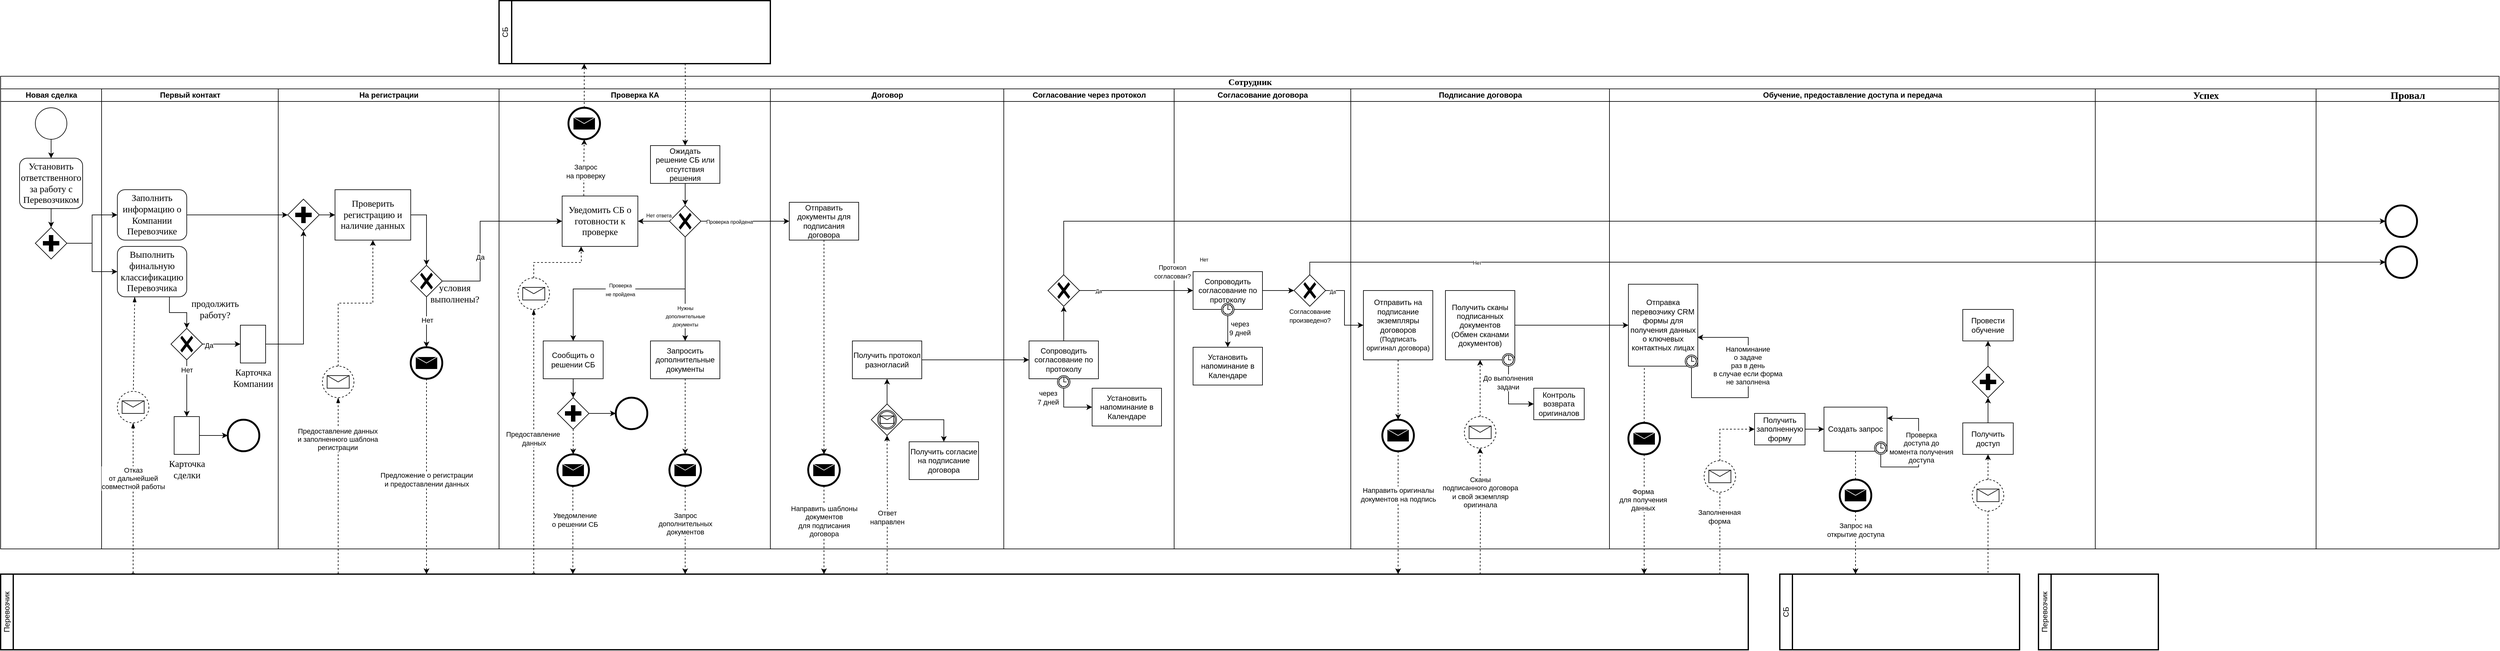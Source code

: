 <mxfile version="26.0.9">
  <diagram name="Page-1" id="74e2e168-ea6b-b213-b513-2b3c1d86103e">
    <mxGraphModel dx="635" dy="1427" grid="1" gridSize="10" guides="1" tooltips="1" connect="1" arrows="1" fold="1" page="1" pageScale="1" pageWidth="1100" pageHeight="850" background="none" math="0" shadow="0">
      <root>
        <mxCell id="0" />
        <mxCell id="1" parent="0" />
        <mxCell id="77e6c97f196da883-1" value="&lt;font style=&quot;font-size: 14px;&quot;&gt;Сотрудник&lt;/font&gt;" style="swimlane;html=1;childLayout=stackLayout;startSize=20;rounded=0;shadow=0;labelBackgroundColor=none;strokeWidth=1;fontFamily=Verdana;fontSize=8;align=center;" parent="1" vertex="1">
          <mxGeometry x="110" y="40" width="3960" height="750" as="geometry" />
        </mxCell>
        <mxCell id="77e6c97f196da883-2" value="Новая сделка" style="swimlane;html=1;startSize=20;" parent="77e6c97f196da883-1" vertex="1">
          <mxGeometry y="20" width="160" height="730" as="geometry" />
        </mxCell>
        <mxCell id="77e6c97f196da883-9" value="&lt;span id=&quot;docs-internal-guid-e89998de-7fff-fcaf-f962-2c1cc0d7f8e0&quot;&gt;&lt;span style=&quot;font-size: 11pt; font-family: &amp;quot;Times New Roman&amp;quot;, serif; background-color: transparent; font-variant-numeric: normal; font-variant-east-asian: normal; font-variant-alternates: normal; font-variant-position: normal; font-variant-emoji: normal; vertical-align: baseline; white-space-collapse: preserve;&quot;&gt;Установить ответственного за работу с Перевозчиком&lt;/span&gt;&lt;/span&gt;" style="rounded=1;whiteSpace=wrap;html=1;shadow=0;labelBackgroundColor=none;strokeWidth=1;fontFamily=Verdana;fontSize=8;align=center;" parent="77e6c97f196da883-2" vertex="1">
          <mxGeometry x="30" y="110" width="100" height="80" as="geometry" />
        </mxCell>
        <mxCell id="NdipO9oE5KblEU7zIo_N-13" style="edgeStyle=orthogonalEdgeStyle;rounded=0;orthogonalLoop=1;jettySize=auto;html=1;entryX=0.5;entryY=0;entryDx=0;entryDy=0;" edge="1" parent="77e6c97f196da883-2" source="NdipO9oE5KblEU7zIo_N-12" target="77e6c97f196da883-9">
          <mxGeometry relative="1" as="geometry" />
        </mxCell>
        <mxCell id="NdipO9oE5KblEU7zIo_N-12" value="" style="points=[[0.145,0.145,0],[0.5,0,0],[0.855,0.145,0],[1,0.5,0],[0.855,0.855,0],[0.5,1,0],[0.145,0.855,0],[0,0.5,0]];shape=mxgraph.bpmn.event;html=1;verticalLabelPosition=bottom;labelBackgroundColor=#ffffff;verticalAlign=top;align=center;perimeter=ellipsePerimeter;outlineConnect=0;aspect=fixed;outline=standard;symbol=general;" vertex="1" parent="77e6c97f196da883-2">
          <mxGeometry x="55" y="30" width="50" height="50" as="geometry" />
        </mxCell>
        <mxCell id="NdipO9oE5KblEU7zIo_N-15" value="" style="points=[[0.25,0.25,0],[0.5,0,0],[0.75,0.25,0],[1,0.5,0],[0.75,0.75,0],[0.5,1,0],[0.25,0.75,0],[0,0.5,0]];shape=mxgraph.bpmn.gateway2;html=1;verticalLabelPosition=bottom;labelBackgroundColor=#ffffff;verticalAlign=top;align=center;perimeter=rhombusPerimeter;outlineConnect=0;outline=none;symbol=none;gwType=parallel;" vertex="1" parent="77e6c97f196da883-2">
          <mxGeometry x="55" y="220" width="50" height="50" as="geometry" />
        </mxCell>
        <mxCell id="NdipO9oE5KblEU7zIo_N-16" style="edgeStyle=orthogonalEdgeStyle;rounded=0;orthogonalLoop=1;jettySize=auto;html=1;entryX=0.5;entryY=0;entryDx=0;entryDy=0;entryPerimeter=0;" edge="1" parent="77e6c97f196da883-2" source="77e6c97f196da883-9" target="NdipO9oE5KblEU7zIo_N-15">
          <mxGeometry relative="1" as="geometry" />
        </mxCell>
        <mxCell id="77e6c97f196da883-3" value="Первый контакт" style="swimlane;html=1;startSize=20;" parent="77e6c97f196da883-1" vertex="1">
          <mxGeometry x="160" y="20" width="280" height="730" as="geometry" />
        </mxCell>
        <mxCell id="77e6c97f196da883-12" value="&lt;span id=&quot;docs-internal-guid-d5b0d1a6-7fff-bb77-70f7-6a18b83a8dd0&quot;&gt;&lt;span style=&quot;font-size: 11pt; font-family: &amp;quot;Times New Roman&amp;quot;, serif; background-color: transparent; font-variant-numeric: normal; font-variant-east-asian: normal; font-variant-alternates: normal; font-variant-position: normal; font-variant-emoji: normal; vertical-align: baseline; white-space-collapse: preserve;&quot;&gt;Заполнить информацию о Компании Перевозчике&lt;/span&gt;&lt;/span&gt;" style="rounded=1;whiteSpace=wrap;html=1;shadow=0;labelBackgroundColor=none;strokeWidth=1;fontFamily=Verdana;fontSize=8;align=center;" parent="77e6c97f196da883-3" vertex="1">
          <mxGeometry x="25" y="160" width="110" height="80" as="geometry" />
        </mxCell>
        <mxCell id="NdipO9oE5KblEU7zIo_N-21" value="" style="edgeStyle=orthogonalEdgeStyle;rounded=0;orthogonalLoop=1;jettySize=auto;html=1;entryX=0.5;entryY=0;entryDx=0;entryDy=0;entryPerimeter=0;exitX=0.75;exitY=1;exitDx=0;exitDy=0;" edge="1" parent="77e6c97f196da883-3" source="NdipO9oE5KblEU7zIo_N-17" target="NdipO9oE5KblEU7zIo_N-19">
          <mxGeometry relative="1" as="geometry" />
        </mxCell>
        <mxCell id="NdipO9oE5KblEU7zIo_N-17" value="&lt;span id=&quot;docs-internal-guid-d5b0d1a6-7fff-bb77-70f7-6a18b83a8dd0&quot;&gt;&lt;span style=&quot;font-size: 11pt; font-family: &amp;quot;Times New Roman&amp;quot;, serif; background-color: transparent; font-variant-numeric: normal; font-variant-east-asian: normal; font-variant-alternates: normal; font-variant-position: normal; font-variant-emoji: normal; vertical-align: baseline; white-space-collapse: preserve;&quot;&gt;Выполнить &lt;/span&gt;&lt;/span&gt;&lt;span id=&quot;docs-internal-guid-dcf88091-7fff-f348-bc5f-2ad3a1a93c64&quot;&gt;&lt;span style=&quot;font-size: 11pt; font-family: &amp;quot;Times New Roman&amp;quot;, serif; background-color: transparent; font-variant-numeric: normal; font-variant-east-asian: normal; font-variant-alternates: normal; font-variant-position: normal; font-variant-emoji: normal; vertical-align: baseline; white-space-collapse: preserve;&quot;&gt;финальную классификацию Перевозчика&lt;/span&gt;&lt;/span&gt;" style="rounded=1;whiteSpace=wrap;html=1;shadow=0;labelBackgroundColor=none;strokeWidth=1;fontFamily=Verdana;fontSize=8;align=center;" vertex="1" parent="77e6c97f196da883-3">
          <mxGeometry x="25" y="250" width="110" height="80" as="geometry" />
        </mxCell>
        <mxCell id="NdipO9oE5KblEU7zIo_N-19" value="" style="points=[[0.25,0.25,0],[0.5,0,0],[0.75,0.25,0],[1,0.5,0],[0.75,0.75,0],[0.5,1,0],[0.25,0.75,0],[0,0.5,0]];shape=mxgraph.bpmn.gateway2;html=1;verticalLabelPosition=bottom;labelBackgroundColor=#ffffff;verticalAlign=top;align=center;perimeter=rhombusPerimeter;outlineConnect=0;outline=none;symbol=none;gwType=exclusive;" vertex="1" parent="77e6c97f196da883-3">
          <mxGeometry x="110" y="380" width="50" height="50" as="geometry" />
        </mxCell>
        <mxCell id="NdipO9oE5KblEU7zIo_N-20" value="&lt;span id=&quot;docs-internal-guid-b72c4123-7fff-1bd9-1e77-3b93412c3f0c&quot;&gt;&lt;span style=&quot;font-size: 11pt; font-family: &amp;quot;Times New Roman&amp;quot;, serif; background-color: transparent; font-variant-numeric: normal; font-variant-east-asian: normal; font-variant-alternates: normal; font-variant-position: normal; font-variant-emoji: normal; vertical-align: baseline; white-space-collapse: preserve;&quot;&gt;продолжить работу?&lt;/span&gt;&lt;/span&gt;" style="text;html=1;strokeColor=none;fillColor=none;align=center;verticalAlign=middle;whiteSpace=wrap;rounded=0;" vertex="1" parent="77e6c97f196da883-3">
          <mxGeometry x="140" y="335" width="80" height="30" as="geometry" />
        </mxCell>
        <mxCell id="NdipO9oE5KblEU7zIo_N-25" style="edgeStyle=orthogonalEdgeStyle;rounded=0;orthogonalLoop=1;jettySize=auto;html=1;entryX=0.5;entryY=0;entryDx=0;entryDy=0;entryPerimeter=0;" edge="1" parent="77e6c97f196da883-3" source="NdipO9oE5KblEU7zIo_N-19" target="NdipO9oE5KblEU7zIo_N-52">
          <mxGeometry relative="1" as="geometry">
            <mxPoint x="80" y="440" as="targetPoint" />
          </mxGeometry>
        </mxCell>
        <mxCell id="NdipO9oE5KblEU7zIo_N-44" value="Нет" style="edgeLabel;html=1;align=center;verticalAlign=middle;resizable=0;points=[];" vertex="1" connectable="0" parent="NdipO9oE5KblEU7zIo_N-25">
          <mxGeometry x="-0.64" relative="1" as="geometry">
            <mxPoint as="offset" />
          </mxGeometry>
        </mxCell>
        <mxCell id="NdipO9oE5KblEU7zIo_N-37" value="" style="points=[[0.145,0.145,0],[0.5,0,0],[0.855,0.145,0],[1,0.5,0],[0.855,0.855,0],[0.5,1,0],[0.145,0.855,0],[0,0.5,0]];shape=mxgraph.bpmn.event;html=1;verticalLabelPosition=bottom;labelBackgroundColor=#ffffff;verticalAlign=top;align=center;perimeter=ellipsePerimeter;outlineConnect=0;aspect=fixed;outline=end;symbol=terminate2;" vertex="1" parent="77e6c97f196da883-3">
          <mxGeometry x="200" y="525" width="50" height="50" as="geometry" />
        </mxCell>
        <mxCell id="NdipO9oE5KblEU7zIo_N-53" value="" style="edgeStyle=orthogonalEdgeStyle;rounded=0;orthogonalLoop=1;jettySize=auto;html=1;" edge="1" parent="77e6c97f196da883-3" source="NdipO9oE5KblEU7zIo_N-52" target="NdipO9oE5KblEU7zIo_N-37">
          <mxGeometry relative="1" as="geometry" />
        </mxCell>
        <mxCell id="NdipO9oE5KblEU7zIo_N-52" value="&lt;span style=&quot;font-family: &amp;quot;Times New Roman&amp;quot;, serif; font-size: 14.667px; white-space: pre-wrap;&quot;&gt;Карточка сделки&lt;/span&gt;" style="shape=mxgraph.bpmn.data2;labelPosition=center;verticalLabelPosition=bottom;align=center;verticalAlign=top;size=15;html=1;" vertex="1" parent="77e6c97f196da883-3">
          <mxGeometry x="115" y="520" width="40" height="60" as="geometry" />
        </mxCell>
        <mxCell id="NdipO9oE5KblEU7zIo_N-49" value="&lt;span style=&quot;font-family: &amp;quot;Times New Roman&amp;quot;, serif; font-size: 14.667px; white-space: pre-wrap;&quot;&gt;Карточка Компании&lt;/span&gt;" style="shape=mxgraph.bpmn.data2;labelPosition=center;verticalLabelPosition=bottom;align=center;verticalAlign=top;size=15;html=1;" vertex="1" parent="77e6c97f196da883-3">
          <mxGeometry x="220" y="375" width="40" height="60" as="geometry" />
        </mxCell>
        <mxCell id="NdipO9oE5KblEU7zIo_N-33" style="edgeStyle=orthogonalEdgeStyle;rounded=0;orthogonalLoop=1;jettySize=auto;html=1;entryX=0;entryY=0.5;entryDx=0;entryDy=0;entryPerimeter=0;" edge="1" parent="77e6c97f196da883-3" source="NdipO9oE5KblEU7zIo_N-19" target="NdipO9oE5KblEU7zIo_N-49">
          <mxGeometry relative="1" as="geometry">
            <mxPoint x="135" y="385" as="targetPoint" />
          </mxGeometry>
        </mxCell>
        <mxCell id="NdipO9oE5KblEU7zIo_N-43" value="Да" style="edgeLabel;html=1;align=center;verticalAlign=middle;resizable=0;points=[];" vertex="1" connectable="0" parent="NdipO9oE5KblEU7zIo_N-33">
          <mxGeometry x="-0.68" y="-2" relative="1" as="geometry">
            <mxPoint as="offset" />
          </mxGeometry>
        </mxCell>
        <mxCell id="NdipO9oE5KblEU7zIo_N-69" value="" style="dashed=1;endArrow=blockThin;endFill=1;startArrow=oval;startFill=0;endSize=6;startSize=4;html=1;rounded=0;entryX=0.25;entryY=1;entryDx=0;entryDy=0;" edge="1" parent="77e6c97f196da883-3" target="NdipO9oE5KblEU7zIo_N-17">
          <mxGeometry width="160" relative="1" as="geometry">
            <mxPoint x="50.278" y="485.002" as="sourcePoint" />
            <mxPoint x="90" y="239.5" as="targetPoint" />
          </mxGeometry>
        </mxCell>
        <mxCell id="NdipO9oE5KblEU7zIo_N-73" value="" style="dashed=1;endArrow=blockThin;endFill=1;startArrow=oval;startFill=0;endSize=6;startSize=4;html=1;rounded=0;entryX=0.5;entryY=1;entryDx=0;entryDy=0;entryPerimeter=0;" edge="1" parent="77e6c97f196da883-3" target="NdipO9oE5KblEU7zIo_N-81">
          <mxGeometry width="160" relative="1" as="geometry">
            <mxPoint x="50" y="770" as="sourcePoint" />
            <mxPoint x="50" y="535" as="targetPoint" />
          </mxGeometry>
        </mxCell>
        <mxCell id="NdipO9oE5KblEU7zIo_N-74" value="Отказ&lt;div&gt;от дальнейшей&lt;/div&gt;&lt;div&gt;совместной работы&lt;/div&gt;" style="edgeLabel;html=1;align=center;verticalAlign=middle;resizable=0;points=[];" vertex="1" connectable="0" parent="NdipO9oE5KblEU7zIo_N-73">
          <mxGeometry x="-0.266" y="1" relative="1" as="geometry">
            <mxPoint x="1" y="-64" as="offset" />
          </mxGeometry>
        </mxCell>
        <mxCell id="NdipO9oE5KblEU7zIo_N-63" value="" style="dashed=1;endArrow=blockThin;endFill=1;startArrow=oval;startFill=0;endSize=6;startSize=4;html=1;rounded=0;entryX=0.5;entryY=1;entryDx=0;entryDy=0;entryPerimeter=0;" edge="1" parent="77e6c97f196da883-3" target="NdipO9oE5KblEU7zIo_N-76">
          <mxGeometry width="160" relative="1" as="geometry">
            <mxPoint x="375" y="771" as="sourcePoint" />
            <mxPoint x="413" y="240" as="targetPoint" />
          </mxGeometry>
        </mxCell>
        <mxCell id="NdipO9oE5KblEU7zIo_N-65" value="Предоставление данных&lt;div&gt;и заполненного шаблона&lt;/div&gt;&lt;div&gt;регистрации&lt;/div&gt;" style="edgeLabel;html=1;align=center;verticalAlign=middle;resizable=0;points=[];" vertex="1" connectable="0" parent="NdipO9oE5KblEU7zIo_N-63">
          <mxGeometry x="-0.266" y="1" relative="1" as="geometry">
            <mxPoint y="-112" as="offset" />
          </mxGeometry>
        </mxCell>
        <mxCell id="NdipO9oE5KblEU7zIo_N-81" value="" style="points=[[0.145,0.145,0],[0.5,0,0],[0.855,0.145,0],[1,0.5,0],[0.855,0.855,0],[0.5,1,0],[0.145,0.855,0],[0,0.5,0]];shape=mxgraph.bpmn.event;html=1;verticalLabelPosition=bottom;labelBackgroundColor=#ffffff;verticalAlign=top;align=center;perimeter=ellipsePerimeter;outlineConnect=0;aspect=fixed;outline=eventNonint;symbol=message;" vertex="1" parent="77e6c97f196da883-3">
          <mxGeometry x="25" y="480" width="50" height="50" as="geometry" />
        </mxCell>
        <mxCell id="77e6c97f196da883-4" value="На регистрации" style="swimlane;html=1;startSize=20;" parent="77e6c97f196da883-1" vertex="1">
          <mxGeometry x="440" y="20" width="350" height="730" as="geometry" />
        </mxCell>
        <mxCell id="NdipO9oE5KblEU7zIo_N-40" style="edgeStyle=orthogonalEdgeStyle;rounded=0;orthogonalLoop=1;jettySize=auto;html=1;entryX=0;entryY=0.5;entryDx=0;entryDy=0;" edge="1" parent="77e6c97f196da883-4" source="NdipO9oE5KblEU7zIo_N-34">
          <mxGeometry relative="1" as="geometry">
            <mxPoint x="90" y="200" as="targetPoint" />
          </mxGeometry>
        </mxCell>
        <mxCell id="NdipO9oE5KblEU7zIo_N-34" value="" style="points=[[0.25,0.25,0],[0.5,0,0],[0.75,0.25,0],[1,0.5,0],[0.75,0.75,0],[0.5,1,0],[0.25,0.75,0],[0,0.5,0]];shape=mxgraph.bpmn.gateway2;html=1;verticalLabelPosition=bottom;labelBackgroundColor=#ffffff;verticalAlign=top;align=center;perimeter=rhombusPerimeter;outlineConnect=0;outline=none;symbol=none;gwType=parallel;" vertex="1" parent="77e6c97f196da883-4">
          <mxGeometry x="15" y="175" width="50" height="50" as="geometry" />
        </mxCell>
        <mxCell id="NdipO9oE5KblEU7zIo_N-47" style="edgeStyle=orthogonalEdgeStyle;rounded=0;orthogonalLoop=1;jettySize=auto;html=1;entryX=0.5;entryY=0;entryDx=0;entryDy=0;entryPerimeter=0;" edge="1" parent="77e6c97f196da883-4" source="NdipO9oE5KblEU7zIo_N-41">
          <mxGeometry relative="1" as="geometry">
            <mxPoint x="235" y="410" as="targetPoint" />
          </mxGeometry>
        </mxCell>
        <mxCell id="NdipO9oE5KblEU7zIo_N-48" value="Нет" style="edgeLabel;html=1;align=center;verticalAlign=middle;resizable=0;points=[];" vertex="1" connectable="0" parent="NdipO9oE5KblEU7zIo_N-47">
          <mxGeometry x="-0.08" y="1" relative="1" as="geometry">
            <mxPoint as="offset" />
          </mxGeometry>
        </mxCell>
        <mxCell id="NdipO9oE5KblEU7zIo_N-41" value="" style="points=[[0.25,0.25,0],[0.5,0,0],[0.75,0.25,0],[1,0.5,0],[0.75,0.75,0],[0.5,1,0],[0.25,0.75,0],[0,0.5,0]];shape=mxgraph.bpmn.gateway2;html=1;verticalLabelPosition=bottom;labelBackgroundColor=#ffffff;verticalAlign=top;align=center;perimeter=rhombusPerimeter;outlineConnect=0;outline=none;symbol=none;gwType=exclusive;" vertex="1" parent="77e6c97f196da883-4">
          <mxGeometry x="210" y="280" width="50" height="50" as="geometry" />
        </mxCell>
        <mxCell id="NdipO9oE5KblEU7zIo_N-42" style="edgeStyle=orthogonalEdgeStyle;rounded=0;orthogonalLoop=1;jettySize=auto;html=1;entryX=0.5;entryY=0;entryDx=0;entryDy=0;entryPerimeter=0;exitX=1;exitY=0.5;exitDx=0;exitDy=0;exitPerimeter=0;" edge="1" parent="77e6c97f196da883-4" source="NdipO9oE5KblEU7zIo_N-67" target="NdipO9oE5KblEU7zIo_N-41">
          <mxGeometry relative="1" as="geometry">
            <mxPoint x="150" y="225" as="sourcePoint" />
          </mxGeometry>
        </mxCell>
        <mxCell id="NdipO9oE5KblEU7zIo_N-45" value="&lt;span id=&quot;docs-internal-guid-b72c4123-7fff-1bd9-1e77-3b93412c3f0c&quot;&gt;&lt;span style=&quot;font-size: 11pt; font-family: &amp;quot;Times New Roman&amp;quot;, serif; background-color: transparent; font-variant-numeric: normal; font-variant-east-asian: normal; font-variant-alternates: normal; font-variant-position: normal; font-variant-emoji: normal; vertical-align: baseline; white-space-collapse: preserve;&quot;&gt;условия выполнены?&lt;/span&gt;&lt;/span&gt;" style="text;html=1;strokeColor=none;fillColor=none;align=center;verticalAlign=middle;whiteSpace=wrap;rounded=0;" vertex="1" parent="77e6c97f196da883-4">
          <mxGeometry x="240" y="310" width="80" height="30" as="geometry" />
        </mxCell>
        <mxCell id="NdipO9oE5KblEU7zIo_N-61" style="rounded=0;orthogonalLoop=1;jettySize=auto;html=1;dashed=1;exitX=0.5;exitY=1;exitDx=0;exitDy=0;exitPerimeter=0;" edge="1" parent="77e6c97f196da883-4">
          <mxGeometry relative="1" as="geometry">
            <mxPoint x="235" y="770" as="targetPoint" />
            <mxPoint x="235" y="460" as="sourcePoint" />
          </mxGeometry>
        </mxCell>
        <mxCell id="NdipO9oE5KblEU7zIo_N-75" value="Предложение о регистрации&lt;div&gt;и предоставлении данных&lt;/div&gt;" style="edgeLabel;html=1;align=center;verticalAlign=middle;resizable=0;points=[];" vertex="1" connectable="0" parent="NdipO9oE5KblEU7zIo_N-61">
          <mxGeometry x="-0.11" y="1" relative="1" as="geometry">
            <mxPoint x="-1" y="22" as="offset" />
          </mxGeometry>
        </mxCell>
        <mxCell id="NdipO9oE5KblEU7zIo_N-67" value="&lt;span style=&quot;font-family: &amp;quot;Times New Roman&amp;quot;, serif; font-size: 14.667px; white-space-collapse: preserve;&quot;&gt;Проверить регистрацию и наличие данных&lt;/span&gt;" style="points=[[0.25,0,0],[0.5,0,0],[0.75,0,0],[1,0.25,0],[1,0.5,0],[1,0.75,0],[0.75,1,0],[0.5,1,0],[0.25,1,0],[0,0.75,0],[0,0.5,0],[0,0.25,0]];shape=mxgraph.bpmn.task2;whiteSpace=wrap;rectStyle=rounded;size=10;html=1;container=1;expand=0;collapsible=0;taskMarker=abstract;isLoopStandard=1;isLoopSub=1;" vertex="1" parent="77e6c97f196da883-4">
          <mxGeometry x="90" y="160" width="120" height="80" as="geometry" />
        </mxCell>
        <mxCell id="NdipO9oE5KblEU7zIo_N-77" value="" style="points=[[0.145,0.145,0],[0.5,0,0],[0.855,0.145,0],[1,0.5,0],[0.855,0.855,0],[0.5,1,0],[0.145,0.855,0],[0,0.5,0]];shape=mxgraph.bpmn.event;html=1;verticalLabelPosition=bottom;labelBackgroundColor=#ffffff;verticalAlign=top;align=center;perimeter=ellipsePerimeter;outlineConnect=0;aspect=fixed;outline=end;symbol=message;" vertex="1" parent="77e6c97f196da883-4">
          <mxGeometry x="210" y="410" width="50" height="50" as="geometry" />
        </mxCell>
        <mxCell id="NdipO9oE5KblEU7zIo_N-76" value="" style="points=[[0.145,0.145,0],[0.5,0,0],[0.855,0.145,0],[1,0.5,0],[0.855,0.855,0],[0.5,1,0],[0.145,0.855,0],[0,0.5,0]];shape=mxgraph.bpmn.event;html=1;verticalLabelPosition=bottom;labelBackgroundColor=#ffffff;verticalAlign=top;align=center;perimeter=ellipsePerimeter;outlineConnect=0;aspect=fixed;outline=eventNonint;symbol=message;" vertex="1" parent="77e6c97f196da883-4">
          <mxGeometry x="70" y="440" width="50" height="50" as="geometry" />
        </mxCell>
        <mxCell id="NdipO9oE5KblEU7zIo_N-80" style="edgeStyle=orthogonalEdgeStyle;rounded=0;orthogonalLoop=1;jettySize=auto;html=1;entryX=0.5;entryY=1;entryDx=0;entryDy=0;entryPerimeter=0;dashed=1;" edge="1" parent="77e6c97f196da883-4" source="NdipO9oE5KblEU7zIo_N-76" target="NdipO9oE5KblEU7zIo_N-67">
          <mxGeometry relative="1" as="geometry" />
        </mxCell>
        <mxCell id="77e6c97f196da883-5" value="Проверка КА" style="swimlane;html=1;startSize=20;" parent="77e6c97f196da883-1" vertex="1">
          <mxGeometry x="790" y="20" width="430" height="730" as="geometry" />
        </mxCell>
        <mxCell id="NdipO9oE5KblEU7zIo_N-129" value="&lt;span style=&quot;font-family: &amp;quot;Times New Roman&amp;quot;, serif; font-size: 14.667px; white-space-collapse: preserve;&quot;&gt;Уведомить СБ о готовности к проверке&lt;/span&gt;" style="points=[[0.25,0,0],[0.5,0,0],[0.75,0,0],[1,0.25,0],[1,0.5,0],[1,0.75,0],[0.75,1,0],[0.5,1,0],[0.25,1,0],[0,0.75,0],[0,0.5,0],[0,0.25,0]];shape=mxgraph.bpmn.task2;whiteSpace=wrap;rectStyle=rounded;size=10;html=1;container=1;expand=0;collapsible=0;taskMarker=abstract;isLoopStandard=1;isLoopSub=1;" vertex="1" parent="77e6c97f196da883-5">
          <mxGeometry x="100" y="170" width="120" height="80" as="geometry" />
        </mxCell>
        <mxCell id="NdipO9oE5KblEU7zIo_N-181" style="edgeStyle=orthogonalEdgeStyle;rounded=0;orthogonalLoop=1;jettySize=auto;html=1;" edge="1" parent="77e6c97f196da883-5" source="NdipO9oE5KblEU7zIo_N-83" target="NdipO9oE5KblEU7zIo_N-91">
          <mxGeometry relative="1" as="geometry" />
        </mxCell>
        <mxCell id="NdipO9oE5KblEU7zIo_N-83" value="" style="points=[[0.25,0.25,0],[0.5,0,0],[0.75,0.25,0],[1,0.5,0],[0.75,0.75,0],[0.5,1,0],[0.25,0.75,0],[0,0.5,0]];shape=mxgraph.bpmn.gateway2;html=1;verticalLabelPosition=bottom;labelBackgroundColor=#ffffff;verticalAlign=top;align=center;perimeter=rhombusPerimeter;outlineConnect=0;outline=none;symbol=none;gwType=exclusive;" vertex="1" parent="77e6c97f196da883-5">
          <mxGeometry x="270" y="185" width="50" height="50" as="geometry" />
        </mxCell>
        <mxCell id="NdipO9oE5KblEU7zIo_N-85" value="Сообщить о решении СБ" style="points=[[0.25,0,0],[0.5,0,0],[0.75,0,0],[1,0.25,0],[1,0.5,0],[1,0.75,0],[0.75,1,0],[0.5,1,0],[0.25,1,0],[0,0.75,0],[0,0.5,0],[0,0.25,0]];shape=mxgraph.bpmn.task2;whiteSpace=wrap;rectStyle=rounded;size=10;html=1;container=1;expand=0;collapsible=0;taskMarker=abstract;" vertex="1" parent="77e6c97f196da883-5">
          <mxGeometry x="70" y="400" width="95" height="60" as="geometry" />
        </mxCell>
        <mxCell id="NdipO9oE5KblEU7zIo_N-86" value="" style="points=[[0.145,0.145,0],[0.5,0,0],[0.855,0.145,0],[1,0.5,0],[0.855,0.855,0],[0.5,1,0],[0.145,0.855,0],[0,0.5,0]];shape=mxgraph.bpmn.event;html=1;verticalLabelPosition=bottom;labelBackgroundColor=#ffffff;verticalAlign=top;align=center;perimeter=ellipsePerimeter;outlineConnect=0;aspect=fixed;outline=end;symbol=terminate2;" vertex="1" parent="77e6c97f196da883-5">
          <mxGeometry x="185" y="490" width="50" height="50" as="geometry" />
        </mxCell>
        <mxCell id="NdipO9oE5KblEU7zIo_N-94" value="" style="points=[[0.25,0.25,0],[0.5,0,0],[0.75,0.25,0],[1,0.5,0],[0.75,0.75,0],[0.5,1,0],[0.25,0.75,0],[0,0.5,0]];shape=mxgraph.bpmn.gateway2;html=1;verticalLabelPosition=bottom;labelBackgroundColor=#ffffff;verticalAlign=top;align=center;perimeter=rhombusPerimeter;outlineConnect=0;outline=none;symbol=none;gwType=parallel;" vertex="1" parent="77e6c97f196da883-5">
          <mxGeometry x="92.5" y="490" width="50" height="50" as="geometry" />
        </mxCell>
        <mxCell id="NdipO9oE5KblEU7zIo_N-89" style="edgeStyle=orthogonalEdgeStyle;rounded=0;orthogonalLoop=1;jettySize=auto;html=1;entryX=0.5;entryY=0;entryDx=0;entryDy=0;entryPerimeter=0;" edge="1" parent="77e6c97f196da883-5" source="NdipO9oE5KblEU7zIo_N-85" target="NdipO9oE5KblEU7zIo_N-94">
          <mxGeometry relative="1" as="geometry" />
        </mxCell>
        <mxCell id="NdipO9oE5KblEU7zIo_N-95" style="edgeStyle=orthogonalEdgeStyle;rounded=0;orthogonalLoop=1;jettySize=auto;html=1;entryX=0;entryY=0.5;entryDx=0;entryDy=0;entryPerimeter=0;" edge="1" parent="77e6c97f196da883-5" source="NdipO9oE5KblEU7zIo_N-94" target="NdipO9oE5KblEU7zIo_N-86">
          <mxGeometry relative="1" as="geometry" />
        </mxCell>
        <mxCell id="NdipO9oE5KblEU7zIo_N-98" style="edgeStyle=orthogonalEdgeStyle;rounded=0;orthogonalLoop=1;jettySize=auto;html=1;dashed=1;" edge="1" parent="77e6c97f196da883-5" source="NdipO9oE5KblEU7zIo_N-96">
          <mxGeometry relative="1" as="geometry">
            <mxPoint x="117" y="770" as="targetPoint" />
          </mxGeometry>
        </mxCell>
        <mxCell id="NdipO9oE5KblEU7zIo_N-99" value="Уведомление&lt;div&gt;о решении СБ&lt;/div&gt;" style="edgeLabel;html=1;align=center;verticalAlign=middle;resizable=0;points=[];" vertex="1" connectable="0" parent="NdipO9oE5KblEU7zIo_N-98">
          <mxGeometry x="-0.231" y="3" relative="1" as="geometry">
            <mxPoint as="offset" />
          </mxGeometry>
        </mxCell>
        <mxCell id="NdipO9oE5KblEU7zIo_N-96" value="" style="points=[[0.145,0.145,0],[0.5,0,0],[0.855,0.145,0],[1,0.5,0],[0.855,0.855,0],[0.5,1,0],[0.145,0.855,0],[0,0.5,0]];shape=mxgraph.bpmn.event;html=1;verticalLabelPosition=bottom;labelBackgroundColor=#ffffff;verticalAlign=top;align=center;perimeter=ellipsePerimeter;outlineConnect=0;aspect=fixed;outline=end;symbol=message;" vertex="1" parent="77e6c97f196da883-5">
          <mxGeometry x="92.5" y="580" width="50" height="50" as="geometry" />
        </mxCell>
        <mxCell id="NdipO9oE5KblEU7zIo_N-97" style="edgeStyle=orthogonalEdgeStyle;rounded=0;orthogonalLoop=1;jettySize=auto;html=1;entryX=0.5;entryY=0;entryDx=0;entryDy=0;entryPerimeter=0;dashed=1;" edge="1" parent="77e6c97f196da883-5" source="NdipO9oE5KblEU7zIo_N-94" target="NdipO9oE5KblEU7zIo_N-96">
          <mxGeometry relative="1" as="geometry" />
        </mxCell>
        <mxCell id="NdipO9oE5KblEU7zIo_N-91" value="Запросить дополнительные документы" style="points=[[0.25,0,0],[0.5,0,0],[0.75,0,0],[1,0.25,0],[1,0.5,0],[1,0.75,0],[0.75,1,0],[0.5,1,0],[0.25,1,0],[0,0.75,0],[0,0.5,0],[0,0.25,0]];shape=mxgraph.bpmn.task2;whiteSpace=wrap;rectStyle=rounded;size=10;html=1;container=1;expand=0;collapsible=0;taskMarker=abstract;" vertex="1" parent="77e6c97f196da883-5">
          <mxGeometry x="240" y="400" width="110" height="60" as="geometry" />
        </mxCell>
        <mxCell id="NdipO9oE5KblEU7zIo_N-107" value="" style="points=[[0.145,0.145,0],[0.5,0,0],[0.855,0.145,0],[1,0.5,0],[0.855,0.855,0],[0.5,1,0],[0.145,0.855,0],[0,0.5,0]];shape=mxgraph.bpmn.event;html=1;verticalLabelPosition=bottom;labelBackgroundColor=#ffffff;verticalAlign=top;align=center;perimeter=ellipsePerimeter;outlineConnect=0;aspect=fixed;outline=eventNonint;symbol=message;" vertex="1" parent="77e6c97f196da883-5">
          <mxGeometry x="30" y="300" width="50" height="50" as="geometry" />
        </mxCell>
        <mxCell id="NdipO9oE5KblEU7zIo_N-108" value="" style="dashed=1;endArrow=blockThin;endFill=1;startArrow=oval;startFill=0;endSize=6;startSize=4;html=1;rounded=0;entryX=0.5;entryY=1;entryDx=0;entryDy=0;entryPerimeter=0;" edge="1" parent="77e6c97f196da883-5" target="NdipO9oE5KblEU7zIo_N-107">
          <mxGeometry width="160" relative="1" as="geometry">
            <mxPoint x="55" y="770" as="sourcePoint" />
            <mxPoint x="50" y="490" as="targetPoint" />
          </mxGeometry>
        </mxCell>
        <mxCell id="NdipO9oE5KblEU7zIo_N-109" value="Предоставление&amp;nbsp;&lt;div&gt;данных&lt;/div&gt;" style="edgeLabel;html=1;align=center;verticalAlign=middle;resizable=0;points=[];" vertex="1" connectable="0" parent="NdipO9oE5KblEU7zIo_N-108">
          <mxGeometry x="-0.266" y="1" relative="1" as="geometry">
            <mxPoint x="1" y="-61" as="offset" />
          </mxGeometry>
        </mxCell>
        <mxCell id="NdipO9oE5KblEU7zIo_N-110" style="rounded=0;orthogonalLoop=1;jettySize=auto;html=1;entryX=0.25;entryY=1;entryDx=0;entryDy=0;entryPerimeter=0;exitX=0.5;exitY=0;exitDx=0;exitDy=0;exitPerimeter=0;edgeStyle=orthogonalEdgeStyle;dashed=1;" edge="1" parent="77e6c97f196da883-5" source="NdipO9oE5KblEU7zIo_N-107">
          <mxGeometry relative="1" as="geometry">
            <mxPoint x="130" y="250.0" as="targetPoint" />
          </mxGeometry>
        </mxCell>
        <mxCell id="NdipO9oE5KblEU7zIo_N-111" style="rounded=0;orthogonalLoop=1;jettySize=auto;html=1;entryX=0.5;entryY=0;entryDx=0;entryDy=0;entryPerimeter=0;exitX=0.5;exitY=1;exitDx=0;exitDy=0;exitPerimeter=0;edgeStyle=orthogonalEdgeStyle;" edge="1" parent="77e6c97f196da883-5" source="NdipO9oE5KblEU7zIo_N-83" target="NdipO9oE5KblEU7zIo_N-85">
          <mxGeometry relative="1" as="geometry" />
        </mxCell>
        <mxCell id="NdipO9oE5KblEU7zIo_N-120" value="&lt;font style=&quot;font-size: 8px;&quot;&gt;Проверка&lt;/font&gt;&lt;div&gt;&lt;font style=&quot;font-size: 8px;&quot;&gt;не пройдена&lt;/font&gt;&lt;/div&gt;" style="edgeLabel;html=1;align=center;verticalAlign=middle;resizable=0;points=[];" vertex="1" connectable="0" parent="NdipO9oE5KblEU7zIo_N-111">
          <mxGeometry x="0.085" relative="1" as="geometry">
            <mxPoint as="offset" />
          </mxGeometry>
        </mxCell>
        <mxCell id="NdipO9oE5KblEU7zIo_N-118" style="rounded=0;orthogonalLoop=1;jettySize=auto;html=1;dashed=1;exitX=0.5;exitY=1;exitDx=0;exitDy=0;exitPerimeter=0;" edge="1" parent="77e6c97f196da883-5" source="NdipO9oE5KblEU7zIo_N-116">
          <mxGeometry relative="1" as="geometry">
            <mxPoint x="295" y="770" as="targetPoint" />
          </mxGeometry>
        </mxCell>
        <mxCell id="NdipO9oE5KblEU7zIo_N-121" value="Запрос&lt;div&gt;дополнительных&lt;/div&gt;&lt;div&gt;документов&lt;/div&gt;" style="edgeLabel;html=1;align=center;verticalAlign=middle;resizable=0;points=[];" vertex="1" connectable="0" parent="NdipO9oE5KblEU7zIo_N-118">
          <mxGeometry x="-0.206" y="-3" relative="1" as="geometry">
            <mxPoint x="3" y="4" as="offset" />
          </mxGeometry>
        </mxCell>
        <mxCell id="NdipO9oE5KblEU7zIo_N-116" value="" style="points=[[0.145,0.145,0],[0.5,0,0],[0.855,0.145,0],[1,0.5,0],[0.855,0.855,0],[0.5,1,0],[0.145,0.855,0],[0,0.5,0]];shape=mxgraph.bpmn.event;html=1;verticalLabelPosition=bottom;labelBackgroundColor=#ffffff;verticalAlign=top;align=center;perimeter=ellipsePerimeter;outlineConnect=0;aspect=fixed;outline=end;symbol=message;" vertex="1" parent="77e6c97f196da883-5">
          <mxGeometry x="270" y="580" width="50" height="50" as="geometry" />
        </mxCell>
        <mxCell id="NdipO9oE5KblEU7zIo_N-117" style="edgeStyle=orthogonalEdgeStyle;rounded=0;orthogonalLoop=1;jettySize=auto;html=1;dashed=1;" edge="1" parent="77e6c97f196da883-5" source="NdipO9oE5KblEU7zIo_N-91" target="NdipO9oE5KblEU7zIo_N-116">
          <mxGeometry relative="1" as="geometry" />
        </mxCell>
        <mxCell id="NdipO9oE5KblEU7zIo_N-176" style="edgeStyle=orthogonalEdgeStyle;rounded=0;orthogonalLoop=1;jettySize=auto;html=1;dashed=1;" edge="1" parent="77e6c97f196da883-5" source="NdipO9oE5KblEU7zIo_N-174">
          <mxGeometry relative="1" as="geometry">
            <mxPoint x="135" y="-40" as="targetPoint" />
          </mxGeometry>
        </mxCell>
        <mxCell id="NdipO9oE5KblEU7zIo_N-174" value="" style="points=[[0.145,0.145,0],[0.5,0,0],[0.855,0.145,0],[1,0.5,0],[0.855,0.855,0],[0.5,1,0],[0.145,0.855,0],[0,0.5,0]];shape=mxgraph.bpmn.event;html=1;verticalLabelPosition=bottom;labelBackgroundColor=#ffffff;verticalAlign=top;align=center;perimeter=ellipsePerimeter;outlineConnect=0;aspect=fixed;outline=end;symbol=message;" vertex="1" parent="77e6c97f196da883-5">
          <mxGeometry x="110" y="30" width="50" height="50" as="geometry" />
        </mxCell>
        <mxCell id="NdipO9oE5KblEU7zIo_N-175" value="" style="edgeStyle=orthogonalEdgeStyle;rounded=0;orthogonalLoop=1;jettySize=auto;html=1;dashed=1;exitX=0.286;exitY=-0.007;exitDx=0;exitDy=0;exitPerimeter=0;" edge="1" parent="77e6c97f196da883-5" source="NdipO9oE5KblEU7zIo_N-129" target="NdipO9oE5KblEU7zIo_N-174">
          <mxGeometry relative="1" as="geometry">
            <mxPoint x="1060" y="125" as="targetPoint" />
            <mxPoint x="1060" y="230" as="sourcePoint" />
          </mxGeometry>
        </mxCell>
        <mxCell id="NdipO9oE5KblEU7zIo_N-177" value="Запрос&lt;div&gt;на проверку&lt;/div&gt;" style="edgeLabel;html=1;align=center;verticalAlign=middle;resizable=0;points=[];" vertex="1" connectable="0" parent="NdipO9oE5KblEU7zIo_N-175">
          <mxGeometry x="-0.147" y="-2" relative="1" as="geometry">
            <mxPoint as="offset" />
          </mxGeometry>
        </mxCell>
        <mxCell id="NdipO9oE5KblEU7zIo_N-180" style="edgeStyle=orthogonalEdgeStyle;rounded=0;orthogonalLoop=1;jettySize=auto;html=1;" edge="1" parent="77e6c97f196da883-5" source="NdipO9oE5KblEU7zIo_N-178" target="NdipO9oE5KblEU7zIo_N-83">
          <mxGeometry relative="1" as="geometry" />
        </mxCell>
        <mxCell id="NdipO9oE5KblEU7zIo_N-178" value="Ожидать&lt;div&gt;решение СБ или отсутствия решения&lt;/div&gt;" style="points=[[0.25,0,0],[0.5,0,0],[0.75,0,0],[1,0.25,0],[1,0.5,0],[1,0.75,0],[0.75,1,0],[0.5,1,0],[0.25,1,0],[0,0.75,0],[0,0.5,0],[0,0.25,0]];shape=mxgraph.bpmn.task2;whiteSpace=wrap;rectStyle=rounded;size=10;html=1;container=1;expand=0;collapsible=0;taskMarker=abstract;" vertex="1" parent="77e6c97f196da883-5">
          <mxGeometry x="240" y="90" width="110" height="60" as="geometry" />
        </mxCell>
        <mxCell id="NdipO9oE5KblEU7zIo_N-182" value="&lt;span style=&quot;font-size: 8px;&quot;&gt;Нужны&lt;/span&gt;&lt;div&gt;&lt;span style=&quot;font-size: 8px;&quot;&gt;дополнительные&lt;/span&gt;&lt;/div&gt;&lt;div&gt;&lt;span style=&quot;font-size: 8px;&quot;&gt;документы&lt;/span&gt;&lt;/div&gt;" style="edgeLabel;html=1;align=center;verticalAlign=middle;resizable=0;points=[];" vertex="1" connectable="0" parent="77e6c97f196da883-5">
          <mxGeometry x="295.004" y="360" as="geometry" />
        </mxCell>
        <mxCell id="NdipO9oE5KblEU7zIo_N-183" style="edgeStyle=orthogonalEdgeStyle;rounded=0;orthogonalLoop=1;jettySize=auto;html=1;dashed=1;entryX=0.5;entryY=0;entryDx=0;entryDy=0;entryPerimeter=0;" edge="1" parent="77e6c97f196da883-5" target="NdipO9oE5KblEU7zIo_N-178">
          <mxGeometry relative="1" as="geometry">
            <mxPoint x="380" y="10" as="targetPoint" />
            <mxPoint x="295" y="-40" as="sourcePoint" />
          </mxGeometry>
        </mxCell>
        <mxCell id="NdipO9oE5KblEU7zIo_N-184" style="edgeStyle=orthogonalEdgeStyle;rounded=0;orthogonalLoop=1;jettySize=auto;html=1;entryX=1;entryY=0.5;entryDx=0;entryDy=0;entryPerimeter=0;" edge="1" parent="77e6c97f196da883-5" source="NdipO9oE5KblEU7zIo_N-83" target="NdipO9oE5KblEU7zIo_N-129">
          <mxGeometry relative="1" as="geometry" />
        </mxCell>
        <mxCell id="NdipO9oE5KblEU7zIo_N-185" value="&lt;font style=&quot;font-size: 8px;&quot;&gt;Нет ответа&lt;/font&gt;" style="edgeLabel;html=1;align=center;verticalAlign=middle;resizable=0;points=[];" vertex="1" connectable="0" parent="NdipO9oE5KblEU7zIo_N-184">
          <mxGeometry x="-0.3" y="1" relative="1" as="geometry">
            <mxPoint y="-11" as="offset" />
          </mxGeometry>
        </mxCell>
        <mxCell id="77e6c97f196da883-6" value="Договор" style="swimlane;html=1;startSize=20;" parent="77e6c97f196da883-1" vertex="1">
          <mxGeometry x="1220" y="20" width="370" height="730" as="geometry" />
        </mxCell>
        <mxCell id="NdipO9oE5KblEU7zIo_N-133" style="edgeStyle=orthogonalEdgeStyle;rounded=0;orthogonalLoop=1;jettySize=auto;html=1;entryX=0.5;entryY=0;entryDx=0;entryDy=0;entryPerimeter=0;dashed=1;" edge="1" parent="77e6c97f196da883-6" source="NdipO9oE5KblEU7zIo_N-125" target="NdipO9oE5KblEU7zIo_N-134">
          <mxGeometry relative="1" as="geometry">
            <mxPoint x="85" y="531.379" as="targetPoint" />
          </mxGeometry>
        </mxCell>
        <mxCell id="NdipO9oE5KblEU7zIo_N-125" value="Отправить документы для подписания договора" style="points=[[0.25,0,0],[0.5,0,0],[0.75,0,0],[1,0.25,0],[1,0.5,0],[1,0.75,0],[0.75,1,0],[0.5,1,0],[0.25,1,0],[0,0.75,0],[0,0.5,0],[0,0.25,0]];shape=mxgraph.bpmn.task2;whiteSpace=wrap;rectStyle=rounded;size=10;html=1;container=1;expand=0;collapsible=0;taskMarker=abstract;" vertex="1" parent="77e6c97f196da883-6">
          <mxGeometry x="30" y="180" width="110" height="60" as="geometry" />
        </mxCell>
        <mxCell id="NdipO9oE5KblEU7zIo_N-141" style="edgeStyle=orthogonalEdgeStyle;rounded=0;orthogonalLoop=1;jettySize=auto;html=1;" edge="1" parent="77e6c97f196da883-6" source="NdipO9oE5KblEU7zIo_N-132" target="NdipO9oE5KblEU7zIo_N-139">
          <mxGeometry relative="1" as="geometry" />
        </mxCell>
        <mxCell id="NdipO9oE5KblEU7zIo_N-132" value="" style="points=[[0.25,0.25,0],[0.5,0,0],[0.75,0.25,0],[1,0.5,0],[0.75,0.75,0],[0.5,1,0],[0.25,0.75,0],[0,0.5,0]];shape=mxgraph.bpmn.gateway2;html=1;verticalLabelPosition=bottom;labelBackgroundColor=#ffffff;verticalAlign=top;align=center;perimeter=rhombusPerimeter;outlineConnect=0;outline=catching;symbol=message;" vertex="1" parent="77e6c97f196da883-6">
          <mxGeometry x="160" y="500" width="50" height="50" as="geometry" />
        </mxCell>
        <mxCell id="NdipO9oE5KblEU7zIo_N-135" style="edgeStyle=orthogonalEdgeStyle;rounded=0;orthogonalLoop=1;jettySize=auto;html=1;dashed=1;" edge="1" parent="77e6c97f196da883-6" source="NdipO9oE5KblEU7zIo_N-134">
          <mxGeometry relative="1" as="geometry">
            <mxPoint x="85" y="770" as="targetPoint" />
          </mxGeometry>
        </mxCell>
        <mxCell id="NdipO9oE5KblEU7zIo_N-136" value="Направить шаблоны&lt;div&gt;документов&lt;div&gt;для подписания&lt;/div&gt;&lt;div&gt;договора&lt;/div&gt;&lt;/div&gt;" style="edgeLabel;html=1;align=center;verticalAlign=middle;resizable=0;points=[];" vertex="1" connectable="0" parent="NdipO9oE5KblEU7zIo_N-135">
          <mxGeometry x="-0.206" relative="1" as="geometry">
            <mxPoint as="offset" />
          </mxGeometry>
        </mxCell>
        <mxCell id="NdipO9oE5KblEU7zIo_N-134" value="" style="points=[[0.145,0.145,0],[0.5,0,0],[0.855,0.145,0],[1,0.5,0],[0.855,0.855,0],[0.5,1,0],[0.145,0.855,0],[0,0.5,0]];shape=mxgraph.bpmn.event;html=1;verticalLabelPosition=bottom;labelBackgroundColor=#ffffff;verticalAlign=top;align=center;perimeter=ellipsePerimeter;outlineConnect=0;aspect=fixed;outline=end;symbol=message;" vertex="1" parent="77e6c97f196da883-6">
          <mxGeometry x="60" y="580" width="50" height="50" as="geometry" />
        </mxCell>
        <mxCell id="NdipO9oE5KblEU7zIo_N-137" style="edgeStyle=orthogonalEdgeStyle;rounded=0;orthogonalLoop=1;jettySize=auto;html=1;entryX=0.5;entryY=1;entryDx=0;entryDy=0;entryPerimeter=0;dashed=1;" edge="1" parent="77e6c97f196da883-6" target="NdipO9oE5KblEU7zIo_N-132">
          <mxGeometry relative="1" as="geometry">
            <mxPoint x="250" y="690" as="targetPoint" />
            <mxPoint x="185" y="770" as="sourcePoint" />
          </mxGeometry>
        </mxCell>
        <mxCell id="NdipO9oE5KblEU7zIo_N-146" value="Ответ&lt;div&gt;направлен&lt;/div&gt;" style="edgeLabel;html=1;align=center;verticalAlign=middle;resizable=0;points=[];" vertex="1" connectable="0" parent="NdipO9oE5KblEU7zIo_N-137">
          <mxGeometry x="0.2" y="2" relative="1" as="geometry">
            <mxPoint x="2" y="42" as="offset" />
          </mxGeometry>
        </mxCell>
        <mxCell id="NdipO9oE5KblEU7zIo_N-138" value="Получить протокол разногласий" style="points=[[0.25,0,0],[0.5,0,0],[0.75,0,0],[1,0.25,0],[1,0.5,0],[1,0.75,0],[0.75,1,0],[0.5,1,0],[0.25,1,0],[0,0.75,0],[0,0.5,0],[0,0.25,0]];shape=mxgraph.bpmn.task2;whiteSpace=wrap;rectStyle=rounded;size=10;html=1;container=1;expand=0;collapsible=0;taskMarker=abstract;" vertex="1" parent="77e6c97f196da883-6">
          <mxGeometry x="130" y="400" width="110" height="60" as="geometry" />
        </mxCell>
        <mxCell id="NdipO9oE5KblEU7zIo_N-139" value="Получить согласие на подписание договора" style="points=[[0.25,0,0],[0.5,0,0],[0.75,0,0],[1,0.25,0],[1,0.5,0],[1,0.75,0],[0.75,1,0],[0.5,1,0],[0.25,1,0],[0,0.75,0],[0,0.5,0],[0,0.25,0]];shape=mxgraph.bpmn.task2;whiteSpace=wrap;rectStyle=rounded;size=10;html=1;container=1;expand=0;collapsible=0;taskMarker=abstract;" vertex="1" parent="77e6c97f196da883-6">
          <mxGeometry x="220" y="560" width="110" height="60" as="geometry" />
        </mxCell>
        <mxCell id="NdipO9oE5KblEU7zIo_N-140" style="edgeStyle=orthogonalEdgeStyle;rounded=0;orthogonalLoop=1;jettySize=auto;html=1;entryX=0.5;entryY=1;entryDx=0;entryDy=0;entryPerimeter=0;" edge="1" parent="77e6c97f196da883-6" source="NdipO9oE5KblEU7zIo_N-132" target="NdipO9oE5KblEU7zIo_N-138">
          <mxGeometry relative="1" as="geometry" />
        </mxCell>
        <mxCell id="77e6c97f196da883-7" value="Согласование через протокол" style="swimlane;html=1;startSize=20;" parent="77e6c97f196da883-1" vertex="1">
          <mxGeometry x="1590" y="20" width="270" height="730" as="geometry" />
        </mxCell>
        <mxCell id="NdipO9oE5KblEU7zIo_N-142" value="&lt;span id=&quot;docs-internal-guid-d5e655aa-7fff-3129-38d9-d7a024830d2d&quot;&gt;&lt;span style=&quot;background-color: transparent; font-variant-numeric: normal; font-variant-east-asian: normal; font-variant-alternates: normal; font-variant-position: normal; font-variant-emoji: normal; vertical-align: baseline; white-space-collapse: preserve;&quot;&gt;&lt;font style=&quot;&quot;&gt;Сопроводить согласование по протоколу&lt;/font&gt;&lt;/span&gt;&lt;/span&gt;" style="points=[[0.25,0,0],[0.5,0,0],[0.75,0,0],[1,0.25,0],[1,0.5,0],[1,0.75,0],[0.75,1,0],[0.5,1,0],[0.25,1,0],[0,0.75,0],[0,0.5,0],[0,0.25,0]];shape=mxgraph.bpmn.task2;whiteSpace=wrap;rectStyle=rounded;size=10;html=1;container=1;expand=0;collapsible=0;taskMarker=abstract;" vertex="1" parent="77e6c97f196da883-7">
          <mxGeometry x="40" y="400" width="110" height="60" as="geometry" />
        </mxCell>
        <mxCell id="NdipO9oE5KblEU7zIo_N-159" value="" style="points=[[0.145,0.145,0],[0.5,0,0],[0.855,0.145,0],[1,0.5,0],[0.855,0.855,0],[0.5,1,0],[0.145,0.855,0],[0,0.5,0]];shape=mxgraph.bpmn.event;html=1;verticalLabelPosition=bottom;labelBackgroundColor=#ffffff;verticalAlign=top;align=center;perimeter=ellipsePerimeter;outlineConnect=0;aspect=fixed;outline=standard;symbol=timer;" vertex="1" parent="NdipO9oE5KblEU7zIo_N-142">
          <mxGeometry x="45" y="55" width="20" height="20" as="geometry" />
        </mxCell>
        <mxCell id="NdipO9oE5KblEU7zIo_N-144" value="" style="points=[[0.25,0.25,0],[0.5,0,0],[0.75,0.25,0],[1,0.5,0],[0.75,0.75,0],[0.5,1,0],[0.25,0.75,0],[0,0.5,0]];shape=mxgraph.bpmn.gateway2;html=1;verticalLabelPosition=bottom;labelBackgroundColor=#ffffff;verticalAlign=top;align=center;perimeter=rhombusPerimeter;outlineConnect=0;outline=none;symbol=none;gwType=exclusive;" vertex="1" parent="77e6c97f196da883-7">
          <mxGeometry x="70" y="295" width="50" height="50" as="geometry" />
        </mxCell>
        <mxCell id="NdipO9oE5KblEU7zIo_N-145" style="edgeStyle=orthogonalEdgeStyle;rounded=0;orthogonalLoop=1;jettySize=auto;html=1;entryX=0.5;entryY=1;entryDx=0;entryDy=0;entryPerimeter=0;" edge="1" parent="77e6c97f196da883-7" source="NdipO9oE5KblEU7zIo_N-142" target="NdipO9oE5KblEU7zIo_N-144">
          <mxGeometry relative="1" as="geometry" />
        </mxCell>
        <mxCell id="NdipO9oE5KblEU7zIo_N-160" value="&lt;span id=&quot;docs-internal-guid-d5e655aa-7fff-3129-38d9-d7a024830d2d&quot;&gt;&lt;span style=&quot;background-color: transparent; font-variant-numeric: normal; font-variant-east-asian: normal; font-variant-alternates: normal; font-variant-position: normal; font-variant-emoji: normal; vertical-align: baseline; white-space-collapse: preserve;&quot;&gt;&lt;font style=&quot;&quot;&gt;Установить напоминание в Календаре&lt;/font&gt;&lt;/span&gt;&lt;/span&gt;" style="points=[[0.25,0,0],[0.5,0,0],[0.75,0,0],[1,0.25,0],[1,0.5,0],[1,0.75,0],[0.75,1,0],[0.5,1,0],[0.25,1,0],[0,0.75,0],[0,0.5,0],[0,0.25,0]];shape=mxgraph.bpmn.task2;whiteSpace=wrap;rectStyle=rounded;size=10;html=1;container=1;expand=0;collapsible=0;taskMarker=abstract;" vertex="1" parent="77e6c97f196da883-7">
          <mxGeometry x="140" y="475" width="110" height="60" as="geometry" />
        </mxCell>
        <mxCell id="NdipO9oE5KblEU7zIo_N-162" style="edgeStyle=orthogonalEdgeStyle;rounded=0;orthogonalLoop=1;jettySize=auto;html=1;entryX=0;entryY=0.5;entryDx=0;entryDy=0;entryPerimeter=0;exitX=0.5;exitY=1;exitDx=0;exitDy=0;exitPerimeter=0;" edge="1" parent="77e6c97f196da883-7" source="NdipO9oE5KblEU7zIo_N-159" target="NdipO9oE5KblEU7zIo_N-160">
          <mxGeometry relative="1" as="geometry" />
        </mxCell>
        <mxCell id="NdipO9oE5KblEU7zIo_N-163" value="&lt;font&gt;через&lt;/font&gt;&lt;div&gt;&lt;font&gt;7 дней&lt;/font&gt;&lt;/div&gt;" style="edgeLabel;html=1;align=center;verticalAlign=middle;resizable=0;points=[];" vertex="1" connectable="0" parent="NdipO9oE5KblEU7zIo_N-162">
          <mxGeometry x="0.066" y="-1" relative="1" as="geometry">
            <mxPoint x="-35" y="-16" as="offset" />
          </mxGeometry>
        </mxCell>
        <mxCell id="NdipO9oE5KblEU7zIo_N-1" value="Согласование договора" style="swimlane;html=1;startSize=20;" vertex="1" parent="77e6c97f196da883-1">
          <mxGeometry x="1860" y="20" width="280" height="730" as="geometry" />
        </mxCell>
        <mxCell id="NdipO9oE5KblEU7zIo_N-158" value="&lt;span id=&quot;docs-internal-guid-d5e655aa-7fff-3129-38d9-d7a024830d2d&quot;&gt;&lt;span style=&quot;background-color: transparent; font-variant-numeric: normal; font-variant-east-asian: normal; font-variant-alternates: normal; font-variant-position: normal; font-variant-emoji: normal; vertical-align: baseline; white-space-collapse: preserve;&quot;&gt;&lt;font style=&quot;&quot;&gt;Сопроводить согласование по протоколу&lt;/font&gt;&lt;/span&gt;&lt;/span&gt;" style="points=[[0.25,0,0],[0.5,0,0],[0.75,0,0],[1,0.25,0],[1,0.5,0],[1,0.75,0],[0.75,1,0],[0.5,1,0],[0.25,1,0],[0,0.75,0],[0,0.5,0],[0,0.25,0]];shape=mxgraph.bpmn.task2;whiteSpace=wrap;rectStyle=rounded;size=10;html=1;container=1;expand=0;collapsible=0;taskMarker=abstract;" vertex="1" parent="NdipO9oE5KblEU7zIo_N-1">
          <mxGeometry x="30" y="290" width="110" height="60" as="geometry" />
        </mxCell>
        <mxCell id="NdipO9oE5KblEU7zIo_N-165" value="" style="points=[[0.145,0.145,0],[0.5,0,0],[0.855,0.145,0],[1,0.5,0],[0.855,0.855,0],[0.5,1,0],[0.145,0.855,0],[0,0.5,0]];shape=mxgraph.bpmn.event;html=1;verticalLabelPosition=bottom;labelBackgroundColor=#ffffff;verticalAlign=top;align=center;perimeter=ellipsePerimeter;outlineConnect=0;aspect=fixed;outline=standard;symbol=timer;" vertex="1" parent="NdipO9oE5KblEU7zIo_N-158">
          <mxGeometry x="45" y="50" width="20" height="20" as="geometry" />
        </mxCell>
        <mxCell id="NdipO9oE5KblEU7zIo_N-166" value="&lt;span id=&quot;docs-internal-guid-d5e655aa-7fff-3129-38d9-d7a024830d2d&quot;&gt;&lt;span style=&quot;background-color: transparent; font-variant-numeric: normal; font-variant-east-asian: normal; font-variant-alternates: normal; font-variant-position: normal; font-variant-emoji: normal; vertical-align: baseline; white-space-collapse: preserve;&quot;&gt;&lt;font style=&quot;&quot;&gt;Установить напоминание в Календаре&lt;/font&gt;&lt;/span&gt;&lt;/span&gt;" style="points=[[0.25,0,0],[0.5,0,0],[0.75,0,0],[1,0.25,0],[1,0.5,0],[1,0.75,0],[0.75,1,0],[0.5,1,0],[0.25,1,0],[0,0.75,0],[0,0.5,0],[0,0.25,0]];shape=mxgraph.bpmn.task2;whiteSpace=wrap;rectStyle=rounded;size=10;html=1;container=1;expand=0;collapsible=0;taskMarker=abstract;" vertex="1" parent="NdipO9oE5KblEU7zIo_N-1">
          <mxGeometry x="30" y="410" width="110" height="60" as="geometry" />
        </mxCell>
        <mxCell id="NdipO9oE5KblEU7zIo_N-167" value="&lt;font&gt;через&lt;/font&gt;&lt;div&gt;&lt;font&gt;9 дней&lt;/font&gt;&lt;/div&gt;" style="edgeLabel;html=1;align=center;verticalAlign=middle;resizable=0;points=[];" vertex="1" connectable="0" parent="NdipO9oE5KblEU7zIo_N-1">
          <mxGeometry x="110.004" y="380" as="geometry">
            <mxPoint x="-6" as="offset" />
          </mxGeometry>
        </mxCell>
        <mxCell id="NdipO9oE5KblEU7zIo_N-168" style="edgeStyle=orthogonalEdgeStyle;rounded=0;orthogonalLoop=1;jettySize=auto;html=1;entryX=0.5;entryY=0;entryDx=0;entryDy=0;entryPerimeter=0;" edge="1" parent="NdipO9oE5KblEU7zIo_N-1" source="NdipO9oE5KblEU7zIo_N-165" target="NdipO9oE5KblEU7zIo_N-166">
          <mxGeometry relative="1" as="geometry" />
        </mxCell>
        <mxCell id="NdipO9oE5KblEU7zIo_N-169" value="" style="points=[[0.25,0.25,0],[0.5,0,0],[0.75,0.25,0],[1,0.5,0],[0.75,0.75,0],[0.5,1,0],[0.25,0.75,0],[0,0.5,0]];shape=mxgraph.bpmn.gateway2;html=1;verticalLabelPosition=bottom;labelBackgroundColor=#ffffff;verticalAlign=top;align=center;perimeter=rhombusPerimeter;outlineConnect=0;outline=none;symbol=none;gwType=exclusive;" vertex="1" parent="NdipO9oE5KblEU7zIo_N-1">
          <mxGeometry x="190" y="295" width="50" height="50" as="geometry" />
        </mxCell>
        <mxCell id="NdipO9oE5KblEU7zIo_N-171" style="edgeStyle=orthogonalEdgeStyle;rounded=0;orthogonalLoop=1;jettySize=auto;html=1;entryX=0;entryY=0.5;entryDx=0;entryDy=0;entryPerimeter=0;" edge="1" parent="NdipO9oE5KblEU7zIo_N-1" source="NdipO9oE5KblEU7zIo_N-158" target="NdipO9oE5KblEU7zIo_N-169">
          <mxGeometry relative="1" as="geometry" />
        </mxCell>
        <mxCell id="NdipO9oE5KblEU7zIo_N-187" value="&lt;font size=&quot;1&quot;&gt;Согласование&lt;/font&gt;&lt;div&gt;&lt;font size=&quot;1&quot;&gt;произведено?&lt;/font&gt;&lt;/div&gt;" style="edgeLabel;html=1;align=center;verticalAlign=middle;resizable=0;points=[];" vertex="1" connectable="0" parent="NdipO9oE5KblEU7zIo_N-1">
          <mxGeometry x="215.0" y="360.005" as="geometry" />
        </mxCell>
        <mxCell id="NdipO9oE5KblEU7zIo_N-3" value="Подписание договора" style="swimlane;html=1;startSize=20;" vertex="1" parent="77e6c97f196da883-1">
          <mxGeometry x="2140" y="20" width="410" height="730" as="geometry" />
        </mxCell>
        <mxCell id="NdipO9oE5KblEU7zIo_N-190" value="&lt;span id=&quot;docs-internal-guid-eaabca5b-7fff-626d-98f0-67d5b8d7ba48&quot;&gt;&lt;span style=&quot;background-color: transparent; font-variant-numeric: normal; font-variant-east-asian: normal; font-variant-alternates: normal; font-variant-position: normal; font-variant-emoji: normal; vertical-align: baseline; white-space-collapse: preserve;&quot;&gt;&lt;font face=&quot;Helvetica&quot;&gt;Отправить на подписание экземпляры договоров&lt;/font&gt;&lt;/span&gt;&lt;/span&gt;&lt;div&gt;&lt;font style=&quot;font-size: 11px;&quot; face=&quot;Helvetica&quot;&gt;&lt;span style=&quot;background-color: transparent; font-variant-numeric: normal; font-variant-east-asian: normal; font-variant-alternates: normal; font-variant-position: normal; font-variant-emoji: normal; vertical-align: baseline; white-space-collapse: preserve;&quot;&gt;(&lt;/span&gt;&lt;span style=&quot;background-color: transparent; white-space-collapse: preserve; color: light-dark(rgb(0, 0, 0), rgb(255, 255, 255));&quot;&gt;Подписать оригинал договора)&lt;/span&gt;&lt;/font&gt;&lt;/div&gt;" style="points=[[0.25,0,0],[0.5,0,0],[0.75,0,0],[1,0.25,0],[1,0.5,0],[1,0.75,0],[0.75,1,0],[0.5,1,0],[0.25,1,0],[0,0.75,0],[0,0.5,0],[0,0.25,0]];shape=mxgraph.bpmn.task2;whiteSpace=wrap;rectStyle=rounded;size=10;html=1;container=1;expand=0;collapsible=0;taskMarker=abstract;" vertex="1" parent="NdipO9oE5KblEU7zIo_N-3">
          <mxGeometry x="20" y="320" width="110" height="110" as="geometry" />
        </mxCell>
        <mxCell id="NdipO9oE5KblEU7zIo_N-195" style="edgeStyle=orthogonalEdgeStyle;rounded=0;orthogonalLoop=1;jettySize=auto;html=1;dashed=1;" edge="1" parent="NdipO9oE5KblEU7zIo_N-3" source="NdipO9oE5KblEU7zIo_N-193">
          <mxGeometry relative="1" as="geometry">
            <mxPoint x="75" y="770" as="targetPoint" />
          </mxGeometry>
        </mxCell>
        <mxCell id="NdipO9oE5KblEU7zIo_N-196" value="Направить оригиналы&lt;div&gt;документов на подпись&lt;/div&gt;" style="edgeLabel;html=1;align=center;verticalAlign=middle;resizable=0;points=[];" vertex="1" connectable="0" parent="NdipO9oE5KblEU7zIo_N-195">
          <mxGeometry x="-0.3" relative="1" as="geometry">
            <mxPoint as="offset" />
          </mxGeometry>
        </mxCell>
        <mxCell id="NdipO9oE5KblEU7zIo_N-193" value="" style="points=[[0.145,0.145,0],[0.5,0,0],[0.855,0.145,0],[1,0.5,0],[0.855,0.855,0],[0.5,1,0],[0.145,0.855,0],[0,0.5,0]];shape=mxgraph.bpmn.event;html=1;verticalLabelPosition=bottom;labelBackgroundColor=#ffffff;verticalAlign=top;align=center;perimeter=ellipsePerimeter;outlineConnect=0;aspect=fixed;outline=end;symbol=message;" vertex="1" parent="NdipO9oE5KblEU7zIo_N-3">
          <mxGeometry x="50" y="525" width="50" height="50" as="geometry" />
        </mxCell>
        <mxCell id="NdipO9oE5KblEU7zIo_N-194" style="edgeStyle=orthogonalEdgeStyle;rounded=0;orthogonalLoop=1;jettySize=auto;html=1;entryX=0.5;entryY=0;entryDx=0;entryDy=0;entryPerimeter=0;dashed=1;" edge="1" parent="NdipO9oE5KblEU7zIo_N-3" source="NdipO9oE5KblEU7zIo_N-190" target="NdipO9oE5KblEU7zIo_N-193">
          <mxGeometry relative="1" as="geometry" />
        </mxCell>
        <mxCell id="NdipO9oE5KblEU7zIo_N-197" value="&lt;span style=&quot;white-space-collapse: preserve;&quot;&gt;Получить сканы подписанных документов&lt;/span&gt;&lt;div&gt;&lt;span style=&quot;white-space-collapse: preserve;&quot;&gt;(&lt;/span&gt;&lt;span style=&quot;background-color: transparent; white-space-collapse: preserve;&quot;&gt;Обмен сканами документов&lt;/span&gt;&lt;span style=&quot;white-space-collapse: preserve; background-color: transparent; color: light-dark(rgb(0, 0, 0), rgb(255, 255, 255));&quot;&gt;)&lt;/span&gt;&lt;/div&gt;" style="points=[[0.25,0,0],[0.5,0,0],[0.75,0,0],[1,0.25,0],[1,0.5,0],[1,0.75,0],[0.75,1,0],[0.5,1,0],[0.25,1,0],[0,0.75,0],[0,0.5,0],[0,0.25,0]];shape=mxgraph.bpmn.task2;whiteSpace=wrap;rectStyle=rounded;size=10;html=1;container=1;expand=0;collapsible=0;taskMarker=abstract;" vertex="1" parent="NdipO9oE5KblEU7zIo_N-3">
          <mxGeometry x="150" y="320" width="110" height="110" as="geometry" />
        </mxCell>
        <mxCell id="NdipO9oE5KblEU7zIo_N-199" style="edgeStyle=orthogonalEdgeStyle;rounded=0;orthogonalLoop=1;jettySize=auto;html=1;entryX=0.5;entryY=1;entryDx=0;entryDy=0;entryPerimeter=0;dashed=1;" edge="1" parent="NdipO9oE5KblEU7zIo_N-3" source="NdipO9oE5KblEU7zIo_N-198" target="NdipO9oE5KblEU7zIo_N-197">
          <mxGeometry relative="1" as="geometry">
            <mxPoint x="200" y="440" as="targetPoint" />
          </mxGeometry>
        </mxCell>
        <mxCell id="NdipO9oE5KblEU7zIo_N-198" value="" style="points=[[0.145,0.145,0],[0.5,0,0],[0.855,0.145,0],[1,0.5,0],[0.855,0.855,0],[0.5,1,0],[0.145,0.855,0],[0,0.5,0]];shape=mxgraph.bpmn.event;html=1;verticalLabelPosition=bottom;labelBackgroundColor=#ffffff;verticalAlign=top;align=center;perimeter=ellipsePerimeter;outlineConnect=0;aspect=fixed;outline=eventNonint;symbol=message;" vertex="1" parent="NdipO9oE5KblEU7zIo_N-3">
          <mxGeometry x="180" y="520" width="50" height="50" as="geometry" />
        </mxCell>
        <mxCell id="NdipO9oE5KblEU7zIo_N-200" style="edgeStyle=orthogonalEdgeStyle;rounded=0;orthogonalLoop=1;jettySize=auto;html=1;entryX=0.5;entryY=1;entryDx=0;entryDy=0;entryPerimeter=0;dashed=1;" edge="1" parent="NdipO9oE5KblEU7zIo_N-3" target="NdipO9oE5KblEU7zIo_N-198">
          <mxGeometry relative="1" as="geometry">
            <mxPoint x="205" y="770" as="sourcePoint" />
            <mxPoint x="280" y="675" as="targetPoint" />
          </mxGeometry>
        </mxCell>
        <mxCell id="NdipO9oE5KblEU7zIo_N-201" value="Сканы&lt;div&gt;подписанного договора&lt;/div&gt;&lt;div&gt;и свой экземпляр&lt;/div&gt;&lt;div&gt;оригинала&lt;/div&gt;" style="edgeLabel;html=1;align=center;verticalAlign=middle;resizable=0;points=[];" vertex="1" connectable="0" parent="NdipO9oE5KblEU7zIo_N-200">
          <mxGeometry x="0.363" y="-1" relative="1" as="geometry">
            <mxPoint x="-1" y="6" as="offset" />
          </mxGeometry>
        </mxCell>
        <mxCell id="NdipO9oE5KblEU7zIo_N-202" value="&lt;span style=&quot;white-space-collapse: preserve;&quot;&gt;Контроль возврата оригиналов&lt;/span&gt;" style="points=[[0.25,0,0],[0.5,0,0],[0.75,0,0],[1,0.25,0],[1,0.5,0],[1,0.75,0],[0.75,1,0],[0.5,1,0],[0.25,1,0],[0,0.75,0],[0,0.5,0],[0,0.25,0]];shape=mxgraph.bpmn.task2;whiteSpace=wrap;rectStyle=rounded;size=10;html=1;container=1;expand=0;collapsible=0;taskMarker=abstract;" vertex="1" parent="NdipO9oE5KblEU7zIo_N-3">
          <mxGeometry x="290" y="475" width="80" height="50" as="geometry" />
        </mxCell>
        <mxCell id="NdipO9oE5KblEU7zIo_N-203" value="" style="points=[[0.145,0.145,0],[0.5,0,0],[0.855,0.145,0],[1,0.5,0],[0.855,0.855,0],[0.5,1,0],[0.145,0.855,0],[0,0.5,0]];shape=mxgraph.bpmn.event;html=1;verticalLabelPosition=bottom;labelBackgroundColor=#ffffff;verticalAlign=top;align=center;perimeter=ellipsePerimeter;outlineConnect=0;aspect=fixed;outline=standard;symbol=timer;" vertex="1" parent="NdipO9oE5KblEU7zIo_N-3">
          <mxGeometry x="240" y="420" width="20" height="20" as="geometry" />
        </mxCell>
        <mxCell id="NdipO9oE5KblEU7zIo_N-204" style="rounded=0;orthogonalLoop=1;jettySize=auto;html=1;entryX=0;entryY=0.5;entryDx=0;entryDy=0;entryPerimeter=0;edgeStyle=orthogonalEdgeStyle;exitX=0.5;exitY=1;exitDx=0;exitDy=0;exitPerimeter=0;" edge="1" parent="NdipO9oE5KblEU7zIo_N-3" source="NdipO9oE5KblEU7zIo_N-203" target="NdipO9oE5KblEU7zIo_N-202">
          <mxGeometry relative="1" as="geometry" />
        </mxCell>
        <mxCell id="NdipO9oE5KblEU7zIo_N-205" value="До выполнения&lt;div&gt;задачи&lt;/div&gt;" style="edgeLabel;html=1;align=center;verticalAlign=middle;resizable=0;points=[];" vertex="1" connectable="0" parent="NdipO9oE5KblEU7zIo_N-204">
          <mxGeometry x="-0.482" y="-1" relative="1" as="geometry">
            <mxPoint as="offset" />
          </mxGeometry>
        </mxCell>
        <mxCell id="NdipO9oE5KblEU7zIo_N-5" value="Обучение, предоставление доступа и передача" style="swimlane;html=1;startSize=20;" vertex="1" parent="77e6c97f196da883-1">
          <mxGeometry x="2550" y="20" width="770" height="730" as="geometry" />
        </mxCell>
        <mxCell id="NdipO9oE5KblEU7zIo_N-206" value="&lt;span style=&quot;white-space-collapse: preserve;&quot;&gt;Отправка перевозчику CRM формы для получения данных о ключевых контактных лицах&lt;/span&gt;" style="points=[[0.25,0,0],[0.5,0,0],[0.75,0,0],[1,0.25,0],[1,0.5,0],[1,0.75,0],[0.75,1,0],[0.5,1,0],[0.25,1,0],[0,0.75,0],[0,0.5,0],[0,0.25,0]];shape=mxgraph.bpmn.task2;whiteSpace=wrap;rectStyle=rounded;size=10;html=1;container=1;expand=0;collapsible=0;taskMarker=abstract;" vertex="1" parent="NdipO9oE5KblEU7zIo_N-5">
          <mxGeometry x="30" y="310" width="110" height="130" as="geometry" />
        </mxCell>
        <mxCell id="NdipO9oE5KblEU7zIo_N-207" value="" style="points=[[0.145,0.145,0],[0.5,0,0],[0.855,0.145,0],[1,0.5,0],[0.855,0.855,0],[0.5,1,0],[0.145,0.855,0],[0,0.5,0]];shape=mxgraph.bpmn.event;html=1;verticalLabelPosition=bottom;labelBackgroundColor=#ffffff;verticalAlign=top;align=center;perimeter=ellipsePerimeter;outlineConnect=0;aspect=fixed;outline=standard;symbol=timer;" vertex="1" parent="NdipO9oE5KblEU7zIo_N-206">
          <mxGeometry x="90" y="112.273" width="20" height="20" as="geometry" />
        </mxCell>
        <mxCell id="NdipO9oE5KblEU7zIo_N-208" style="edgeStyle=orthogonalEdgeStyle;rounded=0;orthogonalLoop=1;jettySize=auto;html=1;entryX=0.995;entryY=0.649;entryDx=0;entryDy=0;entryPerimeter=0;exitX=0.5;exitY=1;exitDx=0;exitDy=0;exitPerimeter=0;" edge="1" parent="NdipO9oE5KblEU7zIo_N-206" source="NdipO9oE5KblEU7zIo_N-207" target="NdipO9oE5KblEU7zIo_N-206">
          <mxGeometry relative="1" as="geometry">
            <Array as="points">
              <mxPoint x="100" y="180" />
              <mxPoint x="190" y="180" />
              <mxPoint x="190" y="84" />
            </Array>
          </mxGeometry>
        </mxCell>
        <mxCell id="NdipO9oE5KblEU7zIo_N-209" value="Напоминание&lt;div&gt;о задаче&lt;/div&gt;&lt;div&gt;раз в день&lt;/div&gt;&lt;div&gt;в случае если форма&lt;/div&gt;&lt;div&gt;не заполнена&lt;/div&gt;" style="edgeLabel;html=1;align=center;verticalAlign=middle;resizable=0;points=[];" vertex="1" connectable="0" parent="NdipO9oE5KblEU7zIo_N-208">
          <mxGeometry x="0.204" y="1" relative="1" as="geometry">
            <mxPoint as="offset" />
          </mxGeometry>
        </mxCell>
        <mxCell id="NdipO9oE5KblEU7zIo_N-213" style="edgeStyle=orthogonalEdgeStyle;rounded=0;orthogonalLoop=1;jettySize=auto;html=1;exitX=0.5;exitY=1;exitDx=0;exitDy=0;exitPerimeter=0;dashed=1;" edge="1" parent="NdipO9oE5KblEU7zIo_N-5" source="NdipO9oE5KblEU7zIo_N-211">
          <mxGeometry relative="1" as="geometry">
            <mxPoint x="55" y="770" as="targetPoint" />
          </mxGeometry>
        </mxCell>
        <mxCell id="NdipO9oE5KblEU7zIo_N-214" value="Форма&lt;div&gt;для получения&lt;/div&gt;&lt;div&gt;данных&lt;/div&gt;" style="edgeLabel;html=1;align=center;verticalAlign=middle;resizable=0;points=[];" vertex="1" connectable="0" parent="NdipO9oE5KblEU7zIo_N-213">
          <mxGeometry x="-0.245" y="-2" relative="1" as="geometry">
            <mxPoint as="offset" />
          </mxGeometry>
        </mxCell>
        <mxCell id="NdipO9oE5KblEU7zIo_N-211" value="" style="points=[[0.145,0.145,0],[0.5,0,0],[0.855,0.145,0],[1,0.5,0],[0.855,0.855,0],[0.5,1,0],[0.145,0.855,0],[0,0.5,0]];shape=mxgraph.bpmn.event;html=1;verticalLabelPosition=bottom;labelBackgroundColor=#ffffff;verticalAlign=top;align=center;perimeter=ellipsePerimeter;outlineConnect=0;aspect=fixed;outline=end;symbol=message;" vertex="1" parent="NdipO9oE5KblEU7zIo_N-5">
          <mxGeometry x="30" y="530" width="50" height="50" as="geometry" />
        </mxCell>
        <mxCell id="NdipO9oE5KblEU7zIo_N-215" value="" style="points=[[0.145,0.145,0],[0.5,0,0],[0.855,0.145,0],[1,0.5,0],[0.855,0.855,0],[0.5,1,0],[0.145,0.855,0],[0,0.5,0]];shape=mxgraph.bpmn.event;html=1;verticalLabelPosition=bottom;labelBackgroundColor=#ffffff;verticalAlign=top;align=center;perimeter=ellipsePerimeter;outlineConnect=0;aspect=fixed;outline=eventNonint;symbol=message;" vertex="1" parent="NdipO9oE5KblEU7zIo_N-5">
          <mxGeometry x="150" y="590" width="50" height="50" as="geometry" />
        </mxCell>
        <mxCell id="NdipO9oE5KblEU7zIo_N-224" value="&lt;span style=&quot;white-space-collapse: preserve;&quot;&gt;Получить заполненную форму&lt;/span&gt;" style="points=[[0.25,0,0],[0.5,0,0],[0.75,0,0],[1,0.25,0],[1,0.5,0],[1,0.75,0],[0.75,1,0],[0.5,1,0],[0.25,1,0],[0,0.75,0],[0,0.5,0],[0,0.25,0]];shape=mxgraph.bpmn.task2;whiteSpace=wrap;rectStyle=rounded;size=10;html=1;container=1;expand=0;collapsible=0;taskMarker=abstract;" vertex="1" parent="NdipO9oE5KblEU7zIo_N-5">
          <mxGeometry x="230" y="515" width="80" height="50" as="geometry" />
        </mxCell>
        <mxCell id="NdipO9oE5KblEU7zIo_N-225" style="edgeStyle=orthogonalEdgeStyle;rounded=0;orthogonalLoop=1;jettySize=auto;html=1;entryX=0;entryY=0.5;entryDx=0;entryDy=0;entryPerimeter=0;exitX=0.5;exitY=0;exitDx=0;exitDy=0;exitPerimeter=0;dashed=1;" edge="1" parent="NdipO9oE5KblEU7zIo_N-5" source="NdipO9oE5KblEU7zIo_N-215" target="NdipO9oE5KblEU7zIo_N-224">
          <mxGeometry relative="1" as="geometry" />
        </mxCell>
        <mxCell id="NdipO9oE5KblEU7zIo_N-227" value="&lt;span style=&quot;white-space-collapse: preserve;&quot;&gt;Создать запрос&lt;/span&gt;" style="points=[[0.25,0,0],[0.5,0,0],[0.75,0,0],[1,0.25,0],[1,0.5,0],[1,0.75,0],[0.75,1,0],[0.5,1,0],[0.25,1,0],[0,0.75,0],[0,0.5,0],[0,0.25,0]];shape=mxgraph.bpmn.task2;whiteSpace=wrap;rectStyle=rounded;size=10;html=1;container=1;expand=0;collapsible=0;taskMarker=abstract;" vertex="1" parent="NdipO9oE5KblEU7zIo_N-5">
          <mxGeometry x="340" y="505" width="100" height="70" as="geometry" />
        </mxCell>
        <mxCell id="NdipO9oE5KblEU7zIo_N-229" value="" style="points=[[0.145,0.145,0],[0.5,0,0],[0.855,0.145,0],[1,0.5,0],[0.855,0.855,0],[0.5,1,0],[0.145,0.855,0],[0,0.5,0]];shape=mxgraph.bpmn.event;html=1;verticalLabelPosition=bottom;labelBackgroundColor=#ffffff;verticalAlign=top;align=center;perimeter=ellipsePerimeter;outlineConnect=0;aspect=fixed;outline=standard;symbol=timer;" vertex="1" parent="NdipO9oE5KblEU7zIo_N-227">
          <mxGeometry x="80" y="55.003" width="20" height="20" as="geometry" />
        </mxCell>
        <mxCell id="NdipO9oE5KblEU7zIo_N-230" style="edgeStyle=orthogonalEdgeStyle;rounded=0;orthogonalLoop=1;jettySize=auto;html=1;entryX=1;entryY=0.25;entryDx=0;entryDy=0;entryPerimeter=0;exitX=0.5;exitY=1;exitDx=0;exitDy=0;exitPerimeter=0;" edge="1" parent="NdipO9oE5KblEU7zIo_N-227" source="NdipO9oE5KblEU7zIo_N-229" target="NdipO9oE5KblEU7zIo_N-227">
          <mxGeometry relative="1" as="geometry">
            <Array as="points">
              <mxPoint x="90" y="95" />
              <mxPoint x="150" y="95" />
              <mxPoint x="150" y="18" />
              <mxPoint x="120" y="18" />
            </Array>
          </mxGeometry>
        </mxCell>
        <mxCell id="NdipO9oE5KblEU7zIo_N-231" value="Проверка&lt;div&gt;доступа до&lt;/div&gt;&lt;div&gt;момента получения&lt;br&gt;доступа&lt;/div&gt;" style="edgeLabel;html=1;align=center;verticalAlign=middle;resizable=0;points=[];" vertex="1" connectable="0" parent="NdipO9oE5KblEU7zIo_N-230">
          <mxGeometry x="0.076" y="-4" relative="1" as="geometry">
            <mxPoint as="offset" />
          </mxGeometry>
        </mxCell>
        <mxCell id="NdipO9oE5KblEU7zIo_N-228" value="&lt;span style=&quot;white-space-collapse: preserve;&quot;&gt;Провести обучение&lt;/span&gt;" style="points=[[0.25,0,0],[0.5,0,0],[0.75,0,0],[1,0.25,0],[1,0.5,0],[1,0.75,0],[0.75,1,0],[0.5,1,0],[0.25,1,0],[0,0.75,0],[0,0.5,0],[0,0.25,0]];shape=mxgraph.bpmn.task2;whiteSpace=wrap;rectStyle=rounded;size=10;html=1;container=1;expand=0;collapsible=0;taskMarker=abstract;" vertex="1" parent="NdipO9oE5KblEU7zIo_N-5">
          <mxGeometry x="560" y="350" width="80" height="50" as="geometry" />
        </mxCell>
        <mxCell id="NdipO9oE5KblEU7zIo_N-234" style="edgeStyle=orthogonalEdgeStyle;rounded=0;orthogonalLoop=1;jettySize=auto;html=1;dashed=1;" edge="1" parent="NdipO9oE5KblEU7zIo_N-5" source="NdipO9oE5KblEU7zIo_N-232">
          <mxGeometry relative="1" as="geometry">
            <mxPoint x="390" y="770" as="targetPoint" />
          </mxGeometry>
        </mxCell>
        <mxCell id="NdipO9oE5KblEU7zIo_N-235" value="Запрос на&lt;div&gt;открытие доступа&lt;/div&gt;" style="edgeLabel;html=1;align=center;verticalAlign=middle;resizable=0;points=[];" vertex="1" connectable="0" parent="NdipO9oE5KblEU7zIo_N-234">
          <mxGeometry x="-0.192" y="2" relative="1" as="geometry">
            <mxPoint x="-2" y="-11" as="offset" />
          </mxGeometry>
        </mxCell>
        <mxCell id="NdipO9oE5KblEU7zIo_N-232" value="" style="points=[[0.145,0.145,0],[0.5,0,0],[0.855,0.145,0],[1,0.5,0],[0.855,0.855,0],[0.5,1,0],[0.145,0.855,0],[0,0.5,0]];shape=mxgraph.bpmn.event;html=1;verticalLabelPosition=bottom;labelBackgroundColor=#ffffff;verticalAlign=top;align=center;perimeter=ellipsePerimeter;outlineConnect=0;aspect=fixed;outline=end;symbol=message;" vertex="1" parent="NdipO9oE5KblEU7zIo_N-5">
          <mxGeometry x="365" y="620" width="50" height="50" as="geometry" />
        </mxCell>
        <mxCell id="NdipO9oE5KblEU7zIo_N-236" style="edgeStyle=orthogonalEdgeStyle;rounded=0;orthogonalLoop=1;jettySize=auto;html=1;entryX=0;entryY=0.5;entryDx=0;entryDy=0;entryPerimeter=0;" edge="1" parent="NdipO9oE5KblEU7zIo_N-5" source="NdipO9oE5KblEU7zIo_N-224" target="NdipO9oE5KblEU7zIo_N-227">
          <mxGeometry relative="1" as="geometry" />
        </mxCell>
        <mxCell id="NdipO9oE5KblEU7zIo_N-249" style="edgeStyle=orthogonalEdgeStyle;rounded=0;orthogonalLoop=1;jettySize=auto;html=1;" edge="1" parent="NdipO9oE5KblEU7zIo_N-5" source="NdipO9oE5KblEU7zIo_N-237" target="NdipO9oE5KblEU7zIo_N-247">
          <mxGeometry relative="1" as="geometry" />
        </mxCell>
        <mxCell id="NdipO9oE5KblEU7zIo_N-237" value="&lt;span style=&quot;white-space-collapse: preserve;&quot;&gt;Получить доступ&lt;/span&gt;" style="points=[[0.25,0,0],[0.5,0,0],[0.75,0,0],[1,0.25,0],[1,0.5,0],[1,0.75,0],[0.75,1,0],[0.5,1,0],[0.25,1,0],[0,0.75,0],[0,0.5,0],[0,0.25,0]];shape=mxgraph.bpmn.task2;whiteSpace=wrap;rectStyle=rounded;size=10;html=1;container=1;expand=0;collapsible=0;taskMarker=abstract;" vertex="1" parent="NdipO9oE5KblEU7zIo_N-5">
          <mxGeometry x="560" y="530" width="80" height="50" as="geometry" />
        </mxCell>
        <mxCell id="NdipO9oE5KblEU7zIo_N-238" value="" style="points=[[0.145,0.145,0],[0.5,0,0],[0.855,0.145,0],[1,0.5,0],[0.855,0.855,0],[0.5,1,0],[0.145,0.855,0],[0,0.5,0]];shape=mxgraph.bpmn.event;html=1;verticalLabelPosition=bottom;labelBackgroundColor=#ffffff;verticalAlign=top;align=center;perimeter=ellipsePerimeter;outlineConnect=0;aspect=fixed;outline=eventNonint;symbol=message;" vertex="1" parent="NdipO9oE5KblEU7zIo_N-5">
          <mxGeometry x="575" y="620" width="50" height="50" as="geometry" />
        </mxCell>
        <mxCell id="NdipO9oE5KblEU7zIo_N-239" style="edgeStyle=orthogonalEdgeStyle;rounded=0;orthogonalLoop=1;jettySize=auto;html=1;entryX=0.5;entryY=1;entryDx=0;entryDy=0;entryPerimeter=0;dashed=1;" edge="1" parent="NdipO9oE5KblEU7zIo_N-5" source="NdipO9oE5KblEU7zIo_N-238" target="NdipO9oE5KblEU7zIo_N-237">
          <mxGeometry relative="1" as="geometry" />
        </mxCell>
        <mxCell id="NdipO9oE5KblEU7zIo_N-241" value="" style="endArrow=none;html=1;rounded=0;entryX=0.5;entryY=1;entryDx=0;entryDy=0;entryPerimeter=0;exitX=0.5;exitY=0;exitDx=0;exitDy=0;exitPerimeter=0;dashed=1;" edge="1" parent="NdipO9oE5KblEU7zIo_N-5" source="NdipO9oE5KblEU7zIo_N-232" target="NdipO9oE5KblEU7zIo_N-227">
          <mxGeometry width="50" height="50" relative="1" as="geometry">
            <mxPoint x="300" y="650" as="sourcePoint" />
            <mxPoint x="350" y="600" as="targetPoint" />
          </mxGeometry>
        </mxCell>
        <mxCell id="NdipO9oE5KblEU7zIo_N-242" value="" style="endArrow=none;html=1;rounded=0;dashed=1;" edge="1" parent="NdipO9oE5KblEU7zIo_N-5">
          <mxGeometry width="50" height="50" relative="1" as="geometry">
            <mxPoint x="600" y="780" as="sourcePoint" />
            <mxPoint x="600" y="670" as="targetPoint" />
          </mxGeometry>
        </mxCell>
        <mxCell id="NdipO9oE5KblEU7zIo_N-244" value="" style="endArrow=none;html=1;rounded=0;entryX=0.5;entryY=1;entryDx=0;entryDy=0;entryPerimeter=0;dashed=1;" edge="1" parent="NdipO9oE5KblEU7zIo_N-5" target="NdipO9oE5KblEU7zIo_N-215">
          <mxGeometry width="50" height="50" relative="1" as="geometry">
            <mxPoint x="175" y="770" as="sourcePoint" />
            <mxPoint x="200" y="670" as="targetPoint" />
          </mxGeometry>
        </mxCell>
        <mxCell id="NdipO9oE5KblEU7zIo_N-245" value="Заполненная&lt;div&gt;форма&lt;/div&gt;" style="edgeLabel;html=1;align=center;verticalAlign=middle;resizable=0;points=[];" vertex="1" connectable="0" parent="NdipO9oE5KblEU7zIo_N-244">
          <mxGeometry x="0.397" y="1" relative="1" as="geometry">
            <mxPoint as="offset" />
          </mxGeometry>
        </mxCell>
        <mxCell id="NdipO9oE5KblEU7zIo_N-246" value="" style="endArrow=none;html=1;rounded=0;entryX=0.23;entryY=1.002;entryDx=0;entryDy=0;entryPerimeter=0;exitX=0.5;exitY=0;exitDx=0;exitDy=0;exitPerimeter=0;dashed=1;" edge="1" parent="NdipO9oE5KblEU7zIo_N-5" source="NdipO9oE5KblEU7zIo_N-211" target="NdipO9oE5KblEU7zIo_N-206">
          <mxGeometry width="50" height="50" relative="1" as="geometry">
            <mxPoint y="590" as="sourcePoint" />
            <mxPoint x="50" y="540" as="targetPoint" />
          </mxGeometry>
        </mxCell>
        <mxCell id="NdipO9oE5KblEU7zIo_N-247" value="" style="points=[[0.25,0.25,0],[0.5,0,0],[0.75,0.25,0],[1,0.5,0],[0.75,0.75,0],[0.5,1,0],[0.25,0.75,0],[0,0.5,0]];shape=mxgraph.bpmn.gateway2;html=1;verticalLabelPosition=bottom;labelBackgroundColor=#ffffff;verticalAlign=top;align=center;perimeter=rhombusPerimeter;outlineConnect=0;outline=none;symbol=none;gwType=parallel;" vertex="1" parent="NdipO9oE5KblEU7zIo_N-5">
          <mxGeometry x="575" y="440" width="50" height="50" as="geometry" />
        </mxCell>
        <mxCell id="NdipO9oE5KblEU7zIo_N-248" style="edgeStyle=orthogonalEdgeStyle;rounded=0;orthogonalLoop=1;jettySize=auto;html=1;entryX=0.5;entryY=1;entryDx=0;entryDy=0;entryPerimeter=0;" edge="1" parent="NdipO9oE5KblEU7zIo_N-5" source="NdipO9oE5KblEU7zIo_N-247" target="NdipO9oE5KblEU7zIo_N-228">
          <mxGeometry relative="1" as="geometry" />
        </mxCell>
        <mxCell id="NdipO9oE5KblEU7zIo_N-7" value="&lt;span id=&quot;docs-internal-guid-29bf8bf1-7fff-d4c1-9082-73fde2c16e3f&quot; style=&quot;font-weight:normal;&quot;&gt;&lt;span style=&quot;font-size: 12pt; font-family: &amp;quot;Times New Roman&amp;quot;, serif; background-color: transparent; font-weight: 700; font-variant-numeric: normal; font-variant-east-asian: normal; font-variant-alternates: normal; font-variant-position: normal; font-variant-emoji: normal; vertical-align: baseline; white-space: pre-wrap;&quot;&gt;Успех&lt;/span&gt;&lt;/span&gt;" style="swimlane;html=1;startSize=20;" vertex="1" parent="77e6c97f196da883-1">
          <mxGeometry x="3320" y="20" width="350" height="730" as="geometry" />
        </mxCell>
        <mxCell id="NdipO9oE5KblEU7zIo_N-9" value="&lt;span id=&quot;docs-internal-guid-29bf8bf1-7fff-d4c1-9082-73fde2c16e3f&quot; style=&quot;font-weight:normal;&quot;&gt;&lt;span style=&quot;font-size: 12pt; font-family: &amp;quot;Times New Roman&amp;quot;, serif; background-color: transparent; font-weight: 700; font-variant-numeric: normal; font-variant-east-asian: normal; font-variant-alternates: normal; font-variant-position: normal; font-variant-emoji: normal; vertical-align: baseline; white-space: pre-wrap;&quot;&gt;Провал&lt;/span&gt;&lt;/span&gt;" style="swimlane;html=1;startSize=20;" vertex="1" parent="77e6c97f196da883-1">
          <mxGeometry x="3670" y="20" width="290" height="730" as="geometry" />
        </mxCell>
        <mxCell id="NdipO9oE5KblEU7zIo_N-152" value="" style="points=[[0.145,0.145,0],[0.5,0,0],[0.855,0.145,0],[1,0.5,0],[0.855,0.855,0],[0.5,1,0],[0.145,0.855,0],[0,0.5,0]];shape=mxgraph.bpmn.event;html=1;verticalLabelPosition=bottom;labelBackgroundColor=#ffffff;verticalAlign=top;align=center;perimeter=ellipsePerimeter;outlineConnect=0;aspect=fixed;outline=end;symbol=terminate2;" vertex="1" parent="NdipO9oE5KblEU7zIo_N-9">
          <mxGeometry x="110" y="185" width="50" height="50" as="geometry" />
        </mxCell>
        <mxCell id="NdipO9oE5KblEU7zIo_N-189" value="" style="points=[[0.145,0.145,0],[0.5,0,0],[0.855,0.145,0],[1,0.5,0],[0.855,0.855,0],[0.5,1,0],[0.145,0.855,0],[0,0.5,0]];shape=mxgraph.bpmn.event;html=1;verticalLabelPosition=bottom;labelBackgroundColor=#ffffff;verticalAlign=top;align=center;perimeter=ellipsePerimeter;outlineConnect=0;aspect=fixed;outline=end;symbol=terminate2;" vertex="1" parent="NdipO9oE5KblEU7zIo_N-9">
          <mxGeometry x="110" y="250" width="50" height="50" as="geometry" />
        </mxCell>
        <mxCell id="NdipO9oE5KblEU7zIo_N-14" style="edgeStyle=orthogonalEdgeStyle;rounded=0;orthogonalLoop=1;jettySize=auto;html=1;entryX=0;entryY=0.5;entryDx=0;entryDy=0;" edge="1" parent="77e6c97f196da883-1" source="NdipO9oE5KblEU7zIo_N-15" target="77e6c97f196da883-12">
          <mxGeometry relative="1" as="geometry" />
        </mxCell>
        <mxCell id="NdipO9oE5KblEU7zIo_N-18" style="edgeStyle=orthogonalEdgeStyle;rounded=0;orthogonalLoop=1;jettySize=auto;html=1;entryX=0;entryY=0.5;entryDx=0;entryDy=0;" edge="1" parent="77e6c97f196da883-1" source="NdipO9oE5KblEU7zIo_N-15" target="NdipO9oE5KblEU7zIo_N-17">
          <mxGeometry relative="1" as="geometry" />
        </mxCell>
        <mxCell id="NdipO9oE5KblEU7zIo_N-35" style="edgeStyle=orthogonalEdgeStyle;rounded=0;orthogonalLoop=1;jettySize=auto;html=1;" edge="1" parent="77e6c97f196da883-1" source="77e6c97f196da883-12" target="NdipO9oE5KblEU7zIo_N-34">
          <mxGeometry relative="1" as="geometry" />
        </mxCell>
        <mxCell id="NdipO9oE5KblEU7zIo_N-51" style="edgeStyle=orthogonalEdgeStyle;rounded=0;orthogonalLoop=1;jettySize=auto;html=1;entryX=0.5;entryY=1;entryDx=0;entryDy=0;entryPerimeter=0;" edge="1" parent="77e6c97f196da883-1" source="NdipO9oE5KblEU7zIo_N-49" target="NdipO9oE5KblEU7zIo_N-34">
          <mxGeometry relative="1" as="geometry" />
        </mxCell>
        <mxCell id="NdipO9oE5KblEU7zIo_N-60" style="edgeStyle=orthogonalEdgeStyle;rounded=0;orthogonalLoop=1;jettySize=auto;html=1;entryX=0;entryY=0.5;entryDx=0;entryDy=0;entryPerimeter=0;" edge="1" parent="77e6c97f196da883-1" source="NdipO9oE5KblEU7zIo_N-41">
          <mxGeometry relative="1" as="geometry">
            <mxPoint x="890" y="230.0" as="targetPoint" />
            <Array as="points">
              <mxPoint x="760" y="325" />
              <mxPoint x="760" y="230" />
            </Array>
          </mxGeometry>
        </mxCell>
        <mxCell id="NdipO9oE5KblEU7zIo_N-66" value="Да" style="edgeLabel;html=1;align=center;verticalAlign=middle;resizable=0;points=[];" vertex="1" connectable="0" parent="NdipO9oE5KblEU7zIo_N-60">
          <mxGeometry x="-0.308" relative="1" as="geometry">
            <mxPoint as="offset" />
          </mxGeometry>
        </mxCell>
        <mxCell id="NdipO9oE5KblEU7zIo_N-112" style="rounded=0;orthogonalLoop=1;jettySize=auto;html=1;entryX=0;entryY=0.5;entryDx=0;entryDy=0;entryPerimeter=0;edgeStyle=orthogonalEdgeStyle;" edge="1" parent="77e6c97f196da883-1" source="NdipO9oE5KblEU7zIo_N-83" target="NdipO9oE5KblEU7zIo_N-125">
          <mxGeometry relative="1" as="geometry">
            <mxPoint x="1117.5" y="300.0" as="targetPoint" />
          </mxGeometry>
        </mxCell>
        <mxCell id="NdipO9oE5KblEU7zIo_N-119" value="&lt;font style=&quot;font-size: 8px;&quot;&gt;П&lt;font style=&quot;&quot;&gt;роверка пройдена&lt;/font&gt;&lt;/font&gt;" style="edgeLabel;html=1;align=center;verticalAlign=middle;resizable=0;points=[];" vertex="1" connectable="0" parent="NdipO9oE5KblEU7zIo_N-112">
          <mxGeometry x="-0.361" y="-3" relative="1" as="geometry">
            <mxPoint y="-3" as="offset" />
          </mxGeometry>
        </mxCell>
        <mxCell id="NdipO9oE5KblEU7zIo_N-143" style="edgeStyle=orthogonalEdgeStyle;rounded=0;orthogonalLoop=1;jettySize=auto;html=1;entryX=0;entryY=0.5;entryDx=0;entryDy=0;entryPerimeter=0;" edge="1" parent="77e6c97f196da883-1" source="NdipO9oE5KblEU7zIo_N-138" target="NdipO9oE5KblEU7zIo_N-142">
          <mxGeometry relative="1" as="geometry" />
        </mxCell>
        <mxCell id="NdipO9oE5KblEU7zIo_N-150" style="edgeStyle=orthogonalEdgeStyle;rounded=0;orthogonalLoop=1;jettySize=auto;html=1;entryX=0;entryY=0.5;entryDx=0;entryDy=0;entryPerimeter=0;" edge="1" parent="77e6c97f196da883-1" source="NdipO9oE5KblEU7zIo_N-144" target="NdipO9oE5KblEU7zIo_N-152">
          <mxGeometry relative="1" as="geometry">
            <mxPoint x="1685" y="260.0" as="targetPoint" />
            <Array as="points">
              <mxPoint x="1685" y="230" />
            </Array>
          </mxGeometry>
        </mxCell>
        <mxCell id="NdipO9oE5KblEU7zIo_N-155" value="&lt;font size=&quot;1&quot;&gt;Протокол&lt;/font&gt;&lt;div&gt;&lt;font size=&quot;1&quot;&gt;согласован?&lt;/font&gt;&lt;/div&gt;" style="edgeLabel;html=1;align=center;verticalAlign=middle;resizable=0;points=[];" vertex="1" connectable="0" parent="NdipO9oE5KblEU7zIo_N-150">
          <mxGeometry x="-0.162" y="1" relative="1" as="geometry">
            <mxPoint x="-657" y="81" as="offset" />
          </mxGeometry>
        </mxCell>
        <mxCell id="NdipO9oE5KblEU7zIo_N-156" value="&lt;font style=&quot;font-size: 8px;&quot;&gt;Нет&lt;/font&gt;" style="edgeLabel;html=1;align=center;verticalAlign=middle;resizable=0;points=[];" vertex="1" connectable="0" parent="NdipO9oE5KblEU7zIo_N-150">
          <mxGeometry x="-0.162" y="-2" relative="1" as="geometry">
            <mxPoint x="-607" y="58" as="offset" />
          </mxGeometry>
        </mxCell>
        <mxCell id="NdipO9oE5KblEU7zIo_N-154" style="edgeStyle=orthogonalEdgeStyle;rounded=0;orthogonalLoop=1;jettySize=auto;html=1;entryX=0;entryY=0.5;entryDx=0;entryDy=0;entryPerimeter=0;" edge="1" parent="77e6c97f196da883-1" source="NdipO9oE5KblEU7zIo_N-144" target="NdipO9oE5KblEU7zIo_N-158">
          <mxGeometry relative="1" as="geometry">
            <mxPoint x="1740" y="340.0" as="targetPoint" />
          </mxGeometry>
        </mxCell>
        <mxCell id="NdipO9oE5KblEU7zIo_N-157" value="&lt;font style=&quot;font-size: 8px;&quot;&gt;Да&lt;/font&gt;" style="edgeLabel;html=1;align=center;verticalAlign=middle;resizable=0;points=[];" vertex="1" connectable="0" parent="NdipO9oE5KblEU7zIo_N-154">
          <mxGeometry x="-0.447" y="-1" relative="1" as="geometry">
            <mxPoint x="-20" y="-1" as="offset" />
          </mxGeometry>
        </mxCell>
        <mxCell id="NdipO9oE5KblEU7zIo_N-170" style="edgeStyle=orthogonalEdgeStyle;rounded=0;orthogonalLoop=1;jettySize=auto;html=1;entryX=0;entryY=0.5;entryDx=0;entryDy=0;entryPerimeter=0;exitX=0.5;exitY=0;exitDx=0;exitDy=0;exitPerimeter=0;" edge="1" parent="77e6c97f196da883-1" source="NdipO9oE5KblEU7zIo_N-169" target="NdipO9oE5KblEU7zIo_N-189">
          <mxGeometry relative="1" as="geometry">
            <mxPoint x="3050.8" y="290" as="targetPoint" />
          </mxGeometry>
        </mxCell>
        <mxCell id="NdipO9oE5KblEU7zIo_N-188" value="&lt;font style=&quot;font-size: 8px;&quot;&gt;Нет&lt;/font&gt;" style="edgeLabel;html=1;align=center;verticalAlign=middle;resizable=0;points=[];" vertex="1" connectable="0" parent="NdipO9oE5KblEU7zIo_N-170">
          <mxGeometry x="-0.149" y="2" relative="1" as="geometry">
            <mxPoint x="-449" y="2" as="offset" />
          </mxGeometry>
        </mxCell>
        <mxCell id="NdipO9oE5KblEU7zIo_N-191" style="edgeStyle=orthogonalEdgeStyle;rounded=0;orthogonalLoop=1;jettySize=auto;html=1;entryX=0;entryY=0.5;entryDx=0;entryDy=0;entryPerimeter=0;" edge="1" parent="77e6c97f196da883-1" source="NdipO9oE5KblEU7zIo_N-169" target="NdipO9oE5KblEU7zIo_N-190">
          <mxGeometry relative="1" as="geometry" />
        </mxCell>
        <mxCell id="NdipO9oE5KblEU7zIo_N-192" value="&lt;font style=&quot;font-size: 8px;&quot;&gt;Да&lt;/font&gt;" style="edgeLabel;html=1;align=center;verticalAlign=middle;resizable=0;points=[];" vertex="1" connectable="0" parent="NdipO9oE5KblEU7zIo_N-191">
          <mxGeometry x="-0.808" y="-1" relative="1" as="geometry">
            <mxPoint as="offset" />
          </mxGeometry>
        </mxCell>
        <mxCell id="NdipO9oE5KblEU7zIo_N-210" style="edgeStyle=orthogonalEdgeStyle;rounded=0;orthogonalLoop=1;jettySize=auto;html=1;entryX=0;entryY=0.5;entryDx=0;entryDy=0;entryPerimeter=0;" edge="1" parent="77e6c97f196da883-1" source="NdipO9oE5KblEU7zIo_N-197" target="NdipO9oE5KblEU7zIo_N-206">
          <mxGeometry relative="1" as="geometry" />
        </mxCell>
        <mxCell id="NdipO9oE5KblEU7zIo_N-58" value="Перевозчик" style="swimlane;html=1;startSize=20;fontStyle=0;collapsible=0;horizontal=0;swimlaneLine=1;swimlaneFillColor=#ffffff;strokeWidth=2;whiteSpace=wrap;" vertex="1" parent="1">
          <mxGeometry x="110" y="830" width="2770" height="120" as="geometry" />
        </mxCell>
        <mxCell id="NdipO9oE5KblEU7zIo_N-172" value="СБ" style="swimlane;html=1;startSize=20;fontStyle=0;collapsible=0;horizontal=0;swimlaneLine=1;swimlaneFillColor=#ffffff;strokeWidth=2;whiteSpace=wrap;" vertex="1" parent="1">
          <mxGeometry x="900" y="-80" width="430" height="100" as="geometry" />
        </mxCell>
        <mxCell id="NdipO9oE5KblEU7zIo_N-226" value="СБ" style="swimlane;html=1;startSize=20;fontStyle=0;collapsible=0;horizontal=0;swimlaneLine=1;swimlaneFillColor=#ffffff;strokeWidth=2;whiteSpace=wrap;" vertex="1" parent="1">
          <mxGeometry x="2930" y="830" width="380" height="120" as="geometry" />
        </mxCell>
        <mxCell id="NdipO9oE5KblEU7zIo_N-250" value="Перевозчик" style="swimlane;html=1;startSize=20;fontStyle=0;collapsible=0;horizontal=0;swimlaneLine=1;swimlaneFillColor=#ffffff;strokeWidth=2;whiteSpace=wrap;" vertex="1" parent="1">
          <mxGeometry x="3340" y="830" width="190" height="120" as="geometry" />
        </mxCell>
      </root>
    </mxGraphModel>
  </diagram>
</mxfile>
